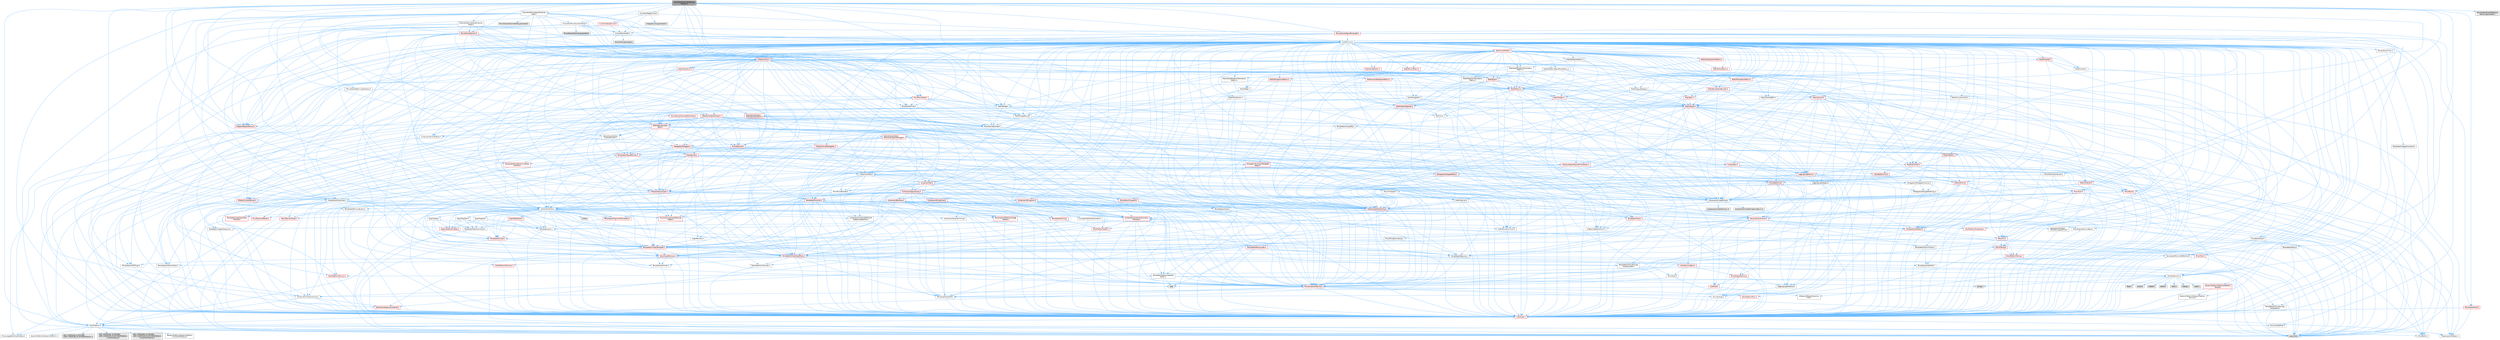 digraph "MovieSceneActorReferenceSection.h"
{
 // INTERACTIVE_SVG=YES
 // LATEX_PDF_SIZE
  bgcolor="transparent";
  edge [fontname=Helvetica,fontsize=10,labelfontname=Helvetica,labelfontsize=10];
  node [fontname=Helvetica,fontsize=10,shape=box,height=0.2,width=0.4];
  Node1 [id="Node000001",label="MovieSceneActorReference\lSection.h",height=0.2,width=0.4,color="gray40", fillcolor="grey60", style="filled", fontcolor="black",tooltip=" "];
  Node1 -> Node2 [id="edge1_Node000001_Node000002",color="steelblue1",style="solid",tooltip=" "];
  Node2 [id="Node000002",label="Channels/MovieSceneChannel.h",height=0.2,width=0.4,color="grey40", fillcolor="white", style="filled",URL="$d4/d41/MovieSceneChannel_8h.html",tooltip=" "];
  Node2 -> Node3 [id="edge2_Node000002_Node000003",color="steelblue1",style="solid",tooltip=" "];
  Node3 [id="Node000003",label="Containers/Array.h",height=0.2,width=0.4,color="grey40", fillcolor="white", style="filled",URL="$df/dd0/Array_8h.html",tooltip=" "];
  Node3 -> Node4 [id="edge3_Node000003_Node000004",color="steelblue1",style="solid",tooltip=" "];
  Node4 [id="Node000004",label="CoreTypes.h",height=0.2,width=0.4,color="red", fillcolor="#FFF0F0", style="filled",URL="$dc/dec/CoreTypes_8h.html",tooltip=" "];
  Node4 -> Node5 [id="edge4_Node000004_Node000005",color="steelblue1",style="solid",tooltip=" "];
  Node5 [id="Node000005",label="HAL/Platform.h",height=0.2,width=0.4,color="grey40", fillcolor="white", style="filled",URL="$d9/dd0/Platform_8h.html",tooltip=" "];
  Node5 -> Node6 [id="edge5_Node000005_Node000006",color="steelblue1",style="solid",tooltip=" "];
  Node6 [id="Node000006",label="Misc/Build.h",height=0.2,width=0.4,color="grey40", fillcolor="white", style="filled",URL="$d3/dbb/Build_8h.html",tooltip=" "];
  Node5 -> Node7 [id="edge6_Node000005_Node000007",color="steelblue1",style="solid",tooltip=" "];
  Node7 [id="Node000007",label="Misc/LargeWorldCoordinates.h",height=0.2,width=0.4,color="grey40", fillcolor="white", style="filled",URL="$d2/dcb/LargeWorldCoordinates_8h.html",tooltip=" "];
  Node5 -> Node8 [id="edge7_Node000005_Node000008",color="steelblue1",style="solid",tooltip=" "];
  Node8 [id="Node000008",label="type_traits",height=0.2,width=0.4,color="grey60", fillcolor="#E0E0E0", style="filled",tooltip=" "];
  Node5 -> Node9 [id="edge8_Node000005_Node000009",color="steelblue1",style="solid",tooltip=" "];
  Node9 [id="Node000009",label="PreprocessorHelpers.h",height=0.2,width=0.4,color="grey40", fillcolor="white", style="filled",URL="$db/ddb/PreprocessorHelpers_8h.html",tooltip=" "];
  Node5 -> Node10 [id="edge9_Node000005_Node000010",color="steelblue1",style="solid",tooltip=" "];
  Node10 [id="Node000010",label="UBT_COMPILED_PLATFORM\l/UBT_COMPILED_PLATFORMPlatform\lCompilerPreSetup.h",height=0.2,width=0.4,color="grey60", fillcolor="#E0E0E0", style="filled",tooltip=" "];
  Node5 -> Node11 [id="edge10_Node000005_Node000011",color="steelblue1",style="solid",tooltip=" "];
  Node11 [id="Node000011",label="GenericPlatform/GenericPlatform\lCompilerPreSetup.h",height=0.2,width=0.4,color="grey40", fillcolor="white", style="filled",URL="$d9/dc8/GenericPlatformCompilerPreSetup_8h.html",tooltip=" "];
  Node5 -> Node12 [id="edge11_Node000005_Node000012",color="steelblue1",style="solid",tooltip=" "];
  Node12 [id="Node000012",label="GenericPlatform/GenericPlatform.h",height=0.2,width=0.4,color="grey40", fillcolor="white", style="filled",URL="$d6/d84/GenericPlatform_8h.html",tooltip=" "];
  Node5 -> Node13 [id="edge12_Node000005_Node000013",color="steelblue1",style="solid",tooltip=" "];
  Node13 [id="Node000013",label="UBT_COMPILED_PLATFORM\l/UBT_COMPILED_PLATFORMPlatform.h",height=0.2,width=0.4,color="grey60", fillcolor="#E0E0E0", style="filled",tooltip=" "];
  Node5 -> Node14 [id="edge13_Node000005_Node000014",color="steelblue1",style="solid",tooltip=" "];
  Node14 [id="Node000014",label="UBT_COMPILED_PLATFORM\l/UBT_COMPILED_PLATFORMPlatform\lCompilerSetup.h",height=0.2,width=0.4,color="grey60", fillcolor="#E0E0E0", style="filled",tooltip=" "];
  Node4 -> Node17 [id="edge14_Node000004_Node000017",color="steelblue1",style="solid",tooltip=" "];
  Node17 [id="Node000017",label="Misc/CoreDefines.h",height=0.2,width=0.4,color="grey40", fillcolor="white", style="filled",URL="$d3/dd2/CoreDefines_8h.html",tooltip=" "];
  Node3 -> Node18 [id="edge15_Node000003_Node000018",color="steelblue1",style="solid",tooltip=" "];
  Node18 [id="Node000018",label="Misc/AssertionMacros.h",height=0.2,width=0.4,color="red", fillcolor="#FFF0F0", style="filled",URL="$d0/dfa/AssertionMacros_8h.html",tooltip=" "];
  Node18 -> Node4 [id="edge16_Node000018_Node000004",color="steelblue1",style="solid",tooltip=" "];
  Node18 -> Node5 [id="edge17_Node000018_Node000005",color="steelblue1",style="solid",tooltip=" "];
  Node18 -> Node19 [id="edge18_Node000018_Node000019",color="steelblue1",style="solid",tooltip=" "];
  Node19 [id="Node000019",label="HAL/PlatformMisc.h",height=0.2,width=0.4,color="red", fillcolor="#FFF0F0", style="filled",URL="$d0/df5/PlatformMisc_8h.html",tooltip=" "];
  Node19 -> Node4 [id="edge19_Node000019_Node000004",color="steelblue1",style="solid",tooltip=" "];
  Node18 -> Node9 [id="edge20_Node000018_Node000009",color="steelblue1",style="solid",tooltip=" "];
  Node18 -> Node55 [id="edge21_Node000018_Node000055",color="steelblue1",style="solid",tooltip=" "];
  Node55 [id="Node000055",label="Templates/EnableIf.h",height=0.2,width=0.4,color="grey40", fillcolor="white", style="filled",URL="$d7/d60/EnableIf_8h.html",tooltip=" "];
  Node55 -> Node4 [id="edge22_Node000055_Node000004",color="steelblue1",style="solid",tooltip=" "];
  Node18 -> Node61 [id="edge23_Node000018_Node000061",color="steelblue1",style="solid",tooltip=" "];
  Node61 [id="Node000061",label="Misc/VarArgs.h",height=0.2,width=0.4,color="grey40", fillcolor="white", style="filled",URL="$d5/d6f/VarArgs_8h.html",tooltip=" "];
  Node61 -> Node4 [id="edge24_Node000061_Node000004",color="steelblue1",style="solid",tooltip=" "];
  Node3 -> Node69 [id="edge25_Node000003_Node000069",color="steelblue1",style="solid",tooltip=" "];
  Node69 [id="Node000069",label="Misc/IntrusiveUnsetOptional\lState.h",height=0.2,width=0.4,color="red", fillcolor="#FFF0F0", style="filled",URL="$d2/d0a/IntrusiveUnsetOptionalState_8h.html",tooltip=" "];
  Node3 -> Node71 [id="edge26_Node000003_Node000071",color="steelblue1",style="solid",tooltip=" "];
  Node71 [id="Node000071",label="Misc/ReverseIterate.h",height=0.2,width=0.4,color="red", fillcolor="#FFF0F0", style="filled",URL="$db/de3/ReverseIterate_8h.html",tooltip=" "];
  Node71 -> Node5 [id="edge27_Node000071_Node000005",color="steelblue1",style="solid",tooltip=" "];
  Node3 -> Node73 [id="edge28_Node000003_Node000073",color="steelblue1",style="solid",tooltip=" "];
  Node73 [id="Node000073",label="HAL/UnrealMemory.h",height=0.2,width=0.4,color="red", fillcolor="#FFF0F0", style="filled",URL="$d9/d96/UnrealMemory_8h.html",tooltip=" "];
  Node73 -> Node4 [id="edge29_Node000073_Node000004",color="steelblue1",style="solid",tooltip=" "];
  Node73 -> Node77 [id="edge30_Node000073_Node000077",color="steelblue1",style="solid",tooltip=" "];
  Node77 [id="Node000077",label="HAL/MemoryBase.h",height=0.2,width=0.4,color="red", fillcolor="#FFF0F0", style="filled",URL="$d6/d9f/MemoryBase_8h.html",tooltip=" "];
  Node77 -> Node4 [id="edge31_Node000077_Node000004",color="steelblue1",style="solid",tooltip=" "];
  Node77 -> Node48 [id="edge32_Node000077_Node000048",color="steelblue1",style="solid",tooltip=" "];
  Node48 [id="Node000048",label="HAL/PlatformAtomics.h",height=0.2,width=0.4,color="red", fillcolor="#FFF0F0", style="filled",URL="$d3/d36/PlatformAtomics_8h.html",tooltip=" "];
  Node48 -> Node4 [id="edge33_Node000048_Node000004",color="steelblue1",style="solid",tooltip=" "];
  Node77 -> Node31 [id="edge34_Node000077_Node000031",color="steelblue1",style="solid",tooltip=" "];
  Node31 [id="Node000031",label="HAL/PlatformCrt.h",height=0.2,width=0.4,color="grey40", fillcolor="white", style="filled",URL="$d8/d75/PlatformCrt_8h.html",tooltip=" "];
  Node31 -> Node32 [id="edge35_Node000031_Node000032",color="steelblue1",style="solid",tooltip=" "];
  Node32 [id="Node000032",label="new",height=0.2,width=0.4,color="grey60", fillcolor="#E0E0E0", style="filled",tooltip=" "];
  Node31 -> Node33 [id="edge36_Node000031_Node000033",color="steelblue1",style="solid",tooltip=" "];
  Node33 [id="Node000033",label="wchar.h",height=0.2,width=0.4,color="grey60", fillcolor="#E0E0E0", style="filled",tooltip=" "];
  Node31 -> Node34 [id="edge37_Node000031_Node000034",color="steelblue1",style="solid",tooltip=" "];
  Node34 [id="Node000034",label="stddef.h",height=0.2,width=0.4,color="grey60", fillcolor="#E0E0E0", style="filled",tooltip=" "];
  Node31 -> Node35 [id="edge38_Node000031_Node000035",color="steelblue1",style="solid",tooltip=" "];
  Node35 [id="Node000035",label="stdlib.h",height=0.2,width=0.4,color="grey60", fillcolor="#E0E0E0", style="filled",tooltip=" "];
  Node31 -> Node36 [id="edge39_Node000031_Node000036",color="steelblue1",style="solid",tooltip=" "];
  Node36 [id="Node000036",label="stdio.h",height=0.2,width=0.4,color="grey60", fillcolor="#E0E0E0", style="filled",tooltip=" "];
  Node31 -> Node37 [id="edge40_Node000031_Node000037",color="steelblue1",style="solid",tooltip=" "];
  Node37 [id="Node000037",label="stdarg.h",height=0.2,width=0.4,color="grey60", fillcolor="#E0E0E0", style="filled",tooltip=" "];
  Node31 -> Node38 [id="edge41_Node000031_Node000038",color="steelblue1",style="solid",tooltip=" "];
  Node38 [id="Node000038",label="math.h",height=0.2,width=0.4,color="grey60", fillcolor="#E0E0E0", style="filled",tooltip=" "];
  Node31 -> Node39 [id="edge42_Node000031_Node000039",color="steelblue1",style="solid",tooltip=" "];
  Node39 [id="Node000039",label="float.h",height=0.2,width=0.4,color="grey60", fillcolor="#E0E0E0", style="filled",tooltip=" "];
  Node31 -> Node40 [id="edge43_Node000031_Node000040",color="steelblue1",style="solid",tooltip=" "];
  Node40 [id="Node000040",label="string.h",height=0.2,width=0.4,color="grey60", fillcolor="#E0E0E0", style="filled",tooltip=" "];
  Node77 -> Node78 [id="edge44_Node000077_Node000078",color="steelblue1",style="solid",tooltip=" "];
  Node78 [id="Node000078",label="Misc/Exec.h",height=0.2,width=0.4,color="grey40", fillcolor="white", style="filled",URL="$de/ddb/Exec_8h.html",tooltip=" "];
  Node78 -> Node4 [id="edge45_Node000078_Node000004",color="steelblue1",style="solid",tooltip=" "];
  Node78 -> Node18 [id="edge46_Node000078_Node000018",color="steelblue1",style="solid",tooltip=" "];
  Node77 -> Node79 [id="edge47_Node000077_Node000079",color="steelblue1",style="solid",tooltip=" "];
  Node79 [id="Node000079",label="Misc/OutputDevice.h",height=0.2,width=0.4,color="red", fillcolor="#FFF0F0", style="filled",URL="$d7/d32/OutputDevice_8h.html",tooltip=" "];
  Node79 -> Node26 [id="edge48_Node000079_Node000026",color="steelblue1",style="solid",tooltip=" "];
  Node26 [id="Node000026",label="CoreFwd.h",height=0.2,width=0.4,color="red", fillcolor="#FFF0F0", style="filled",URL="$d1/d1e/CoreFwd_8h.html",tooltip=" "];
  Node26 -> Node4 [id="edge49_Node000026_Node000004",color="steelblue1",style="solid",tooltip=" "];
  Node26 -> Node27 [id="edge50_Node000026_Node000027",color="steelblue1",style="solid",tooltip=" "];
  Node27 [id="Node000027",label="Containers/ContainersFwd.h",height=0.2,width=0.4,color="grey40", fillcolor="white", style="filled",URL="$d4/d0a/ContainersFwd_8h.html",tooltip=" "];
  Node27 -> Node5 [id="edge51_Node000027_Node000005",color="steelblue1",style="solid",tooltip=" "];
  Node27 -> Node4 [id="edge52_Node000027_Node000004",color="steelblue1",style="solid",tooltip=" "];
  Node27 -> Node24 [id="edge53_Node000027_Node000024",color="steelblue1",style="solid",tooltip=" "];
  Node24 [id="Node000024",label="Traits/IsContiguousContainer.h",height=0.2,width=0.4,color="red", fillcolor="#FFF0F0", style="filled",URL="$d5/d3c/IsContiguousContainer_8h.html",tooltip=" "];
  Node24 -> Node4 [id="edge54_Node000024_Node000004",color="steelblue1",style="solid",tooltip=" "];
  Node26 -> Node29 [id="edge55_Node000026_Node000029",color="steelblue1",style="solid",tooltip=" "];
  Node29 [id="Node000029",label="UObject/UObjectHierarchy\lFwd.h",height=0.2,width=0.4,color="grey40", fillcolor="white", style="filled",URL="$d3/d13/UObjectHierarchyFwd_8h.html",tooltip=" "];
  Node79 -> Node4 [id="edge56_Node000079_Node000004",color="steelblue1",style="solid",tooltip=" "];
  Node79 -> Node80 [id="edge57_Node000079_Node000080",color="steelblue1",style="solid",tooltip=" "];
  Node80 [id="Node000080",label="Logging/LogVerbosity.h",height=0.2,width=0.4,color="grey40", fillcolor="white", style="filled",URL="$d2/d8f/LogVerbosity_8h.html",tooltip=" "];
  Node80 -> Node4 [id="edge58_Node000080_Node000004",color="steelblue1",style="solid",tooltip=" "];
  Node79 -> Node61 [id="edge59_Node000079_Node000061",color="steelblue1",style="solid",tooltip=" "];
  Node73 -> Node90 [id="edge60_Node000073_Node000090",color="steelblue1",style="solid",tooltip=" "];
  Node90 [id="Node000090",label="HAL/PlatformMemory.h",height=0.2,width=0.4,color="red", fillcolor="#FFF0F0", style="filled",URL="$de/d68/PlatformMemory_8h.html",tooltip=" "];
  Node90 -> Node4 [id="edge61_Node000090_Node000004",color="steelblue1",style="solid",tooltip=" "];
  Node73 -> Node93 [id="edge62_Node000073_Node000093",color="steelblue1",style="solid",tooltip=" "];
  Node93 [id="Node000093",label="Templates/IsPointer.h",height=0.2,width=0.4,color="grey40", fillcolor="white", style="filled",URL="$d7/d05/IsPointer_8h.html",tooltip=" "];
  Node93 -> Node4 [id="edge63_Node000093_Node000004",color="steelblue1",style="solid",tooltip=" "];
  Node3 -> Node94 [id="edge64_Node000003_Node000094",color="steelblue1",style="solid",tooltip=" "];
  Node94 [id="Node000094",label="Templates/UnrealTypeTraits.h",height=0.2,width=0.4,color="red", fillcolor="#FFF0F0", style="filled",URL="$d2/d2d/UnrealTypeTraits_8h.html",tooltip=" "];
  Node94 -> Node4 [id="edge65_Node000094_Node000004",color="steelblue1",style="solid",tooltip=" "];
  Node94 -> Node93 [id="edge66_Node000094_Node000093",color="steelblue1",style="solid",tooltip=" "];
  Node94 -> Node18 [id="edge67_Node000094_Node000018",color="steelblue1",style="solid",tooltip=" "];
  Node94 -> Node86 [id="edge68_Node000094_Node000086",color="steelblue1",style="solid",tooltip=" "];
  Node86 [id="Node000086",label="Templates/AndOrNot.h",height=0.2,width=0.4,color="grey40", fillcolor="white", style="filled",URL="$db/d0a/AndOrNot_8h.html",tooltip=" "];
  Node86 -> Node4 [id="edge69_Node000086_Node000004",color="steelblue1",style="solid",tooltip=" "];
  Node94 -> Node55 [id="edge70_Node000094_Node000055",color="steelblue1",style="solid",tooltip=" "];
  Node94 -> Node95 [id="edge71_Node000094_Node000095",color="steelblue1",style="solid",tooltip=" "];
  Node95 [id="Node000095",label="Templates/IsArithmetic.h",height=0.2,width=0.4,color="grey40", fillcolor="white", style="filled",URL="$d2/d5d/IsArithmetic_8h.html",tooltip=" "];
  Node95 -> Node4 [id="edge72_Node000095_Node000004",color="steelblue1",style="solid",tooltip=" "];
  Node94 -> Node97 [id="edge73_Node000094_Node000097",color="steelblue1",style="solid",tooltip=" "];
  Node97 [id="Node000097",label="Templates/IsPODType.h",height=0.2,width=0.4,color="grey40", fillcolor="white", style="filled",URL="$d7/db1/IsPODType_8h.html",tooltip=" "];
  Node97 -> Node4 [id="edge74_Node000097_Node000004",color="steelblue1",style="solid",tooltip=" "];
  Node94 -> Node98 [id="edge75_Node000094_Node000098",color="steelblue1",style="solid",tooltip=" "];
  Node98 [id="Node000098",label="Templates/IsUECoreType.h",height=0.2,width=0.4,color="grey40", fillcolor="white", style="filled",URL="$d1/db8/IsUECoreType_8h.html",tooltip=" "];
  Node98 -> Node4 [id="edge76_Node000098_Node000004",color="steelblue1",style="solid",tooltip=" "];
  Node98 -> Node8 [id="edge77_Node000098_Node000008",color="steelblue1",style="solid",tooltip=" "];
  Node94 -> Node87 [id="edge78_Node000094_Node000087",color="steelblue1",style="solid",tooltip=" "];
  Node87 [id="Node000087",label="Templates/IsTriviallyCopy\lConstructible.h",height=0.2,width=0.4,color="grey40", fillcolor="white", style="filled",URL="$d3/d78/IsTriviallyCopyConstructible_8h.html",tooltip=" "];
  Node87 -> Node4 [id="edge79_Node000087_Node000004",color="steelblue1",style="solid",tooltip=" "];
  Node87 -> Node8 [id="edge80_Node000087_Node000008",color="steelblue1",style="solid",tooltip=" "];
  Node3 -> Node99 [id="edge81_Node000003_Node000099",color="steelblue1",style="solid",tooltip=" "];
  Node99 [id="Node000099",label="Templates/UnrealTemplate.h",height=0.2,width=0.4,color="red", fillcolor="#FFF0F0", style="filled",URL="$d4/d24/UnrealTemplate_8h.html",tooltip=" "];
  Node99 -> Node4 [id="edge82_Node000099_Node000004",color="steelblue1",style="solid",tooltip=" "];
  Node99 -> Node93 [id="edge83_Node000099_Node000093",color="steelblue1",style="solid",tooltip=" "];
  Node99 -> Node73 [id="edge84_Node000099_Node000073",color="steelblue1",style="solid",tooltip=" "];
  Node99 -> Node94 [id="edge85_Node000099_Node000094",color="steelblue1",style="solid",tooltip=" "];
  Node99 -> Node102 [id="edge86_Node000099_Node000102",color="steelblue1",style="solid",tooltip=" "];
  Node102 [id="Node000102",label="Templates/RemoveReference.h",height=0.2,width=0.4,color="grey40", fillcolor="white", style="filled",URL="$da/dbe/RemoveReference_8h.html",tooltip=" "];
  Node102 -> Node4 [id="edge87_Node000102_Node000004",color="steelblue1",style="solid",tooltip=" "];
  Node99 -> Node63 [id="edge88_Node000099_Node000063",color="steelblue1",style="solid",tooltip=" "];
  Node63 [id="Node000063",label="Templates/Requires.h",height=0.2,width=0.4,color="grey40", fillcolor="white", style="filled",URL="$dc/d96/Requires_8h.html",tooltip=" "];
  Node63 -> Node55 [id="edge89_Node000063_Node000055",color="steelblue1",style="solid",tooltip=" "];
  Node63 -> Node8 [id="edge90_Node000063_Node000008",color="steelblue1",style="solid",tooltip=" "];
  Node99 -> Node103 [id="edge91_Node000099_Node000103",color="steelblue1",style="solid",tooltip=" "];
  Node103 [id="Node000103",label="Templates/TypeCompatible\lBytes.h",height=0.2,width=0.4,color="grey40", fillcolor="white", style="filled",URL="$df/d0a/TypeCompatibleBytes_8h.html",tooltip=" "];
  Node103 -> Node4 [id="edge92_Node000103_Node000004",color="steelblue1",style="solid",tooltip=" "];
  Node103 -> Node40 [id="edge93_Node000103_Node000040",color="steelblue1",style="solid",tooltip=" "];
  Node103 -> Node32 [id="edge94_Node000103_Node000032",color="steelblue1",style="solid",tooltip=" "];
  Node103 -> Node8 [id="edge95_Node000103_Node000008",color="steelblue1",style="solid",tooltip=" "];
  Node99 -> Node24 [id="edge96_Node000099_Node000024",color="steelblue1",style="solid",tooltip=" "];
  Node99 -> Node8 [id="edge97_Node000099_Node000008",color="steelblue1",style="solid",tooltip=" "];
  Node3 -> Node105 [id="edge98_Node000003_Node000105",color="steelblue1",style="solid",tooltip=" "];
  Node105 [id="Node000105",label="Containers/AllowShrinking.h",height=0.2,width=0.4,color="grey40", fillcolor="white", style="filled",URL="$d7/d1a/AllowShrinking_8h.html",tooltip=" "];
  Node105 -> Node4 [id="edge99_Node000105_Node000004",color="steelblue1",style="solid",tooltip=" "];
  Node3 -> Node106 [id="edge100_Node000003_Node000106",color="steelblue1",style="solid",tooltip=" "];
  Node106 [id="Node000106",label="Containers/ContainerAllocation\lPolicies.h",height=0.2,width=0.4,color="red", fillcolor="#FFF0F0", style="filled",URL="$d7/dff/ContainerAllocationPolicies_8h.html",tooltip=" "];
  Node106 -> Node4 [id="edge101_Node000106_Node000004",color="steelblue1",style="solid",tooltip=" "];
  Node106 -> Node106 [id="edge102_Node000106_Node000106",color="steelblue1",style="solid",tooltip=" "];
  Node106 -> Node108 [id="edge103_Node000106_Node000108",color="steelblue1",style="solid",tooltip=" "];
  Node108 [id="Node000108",label="HAL/PlatformMath.h",height=0.2,width=0.4,color="red", fillcolor="#FFF0F0", style="filled",URL="$dc/d53/PlatformMath_8h.html",tooltip=" "];
  Node108 -> Node4 [id="edge104_Node000108_Node000004",color="steelblue1",style="solid",tooltip=" "];
  Node106 -> Node73 [id="edge105_Node000106_Node000073",color="steelblue1",style="solid",tooltip=" "];
  Node106 -> Node41 [id="edge106_Node000106_Node000041",color="steelblue1",style="solid",tooltip=" "];
  Node41 [id="Node000041",label="Math/NumericLimits.h",height=0.2,width=0.4,color="grey40", fillcolor="white", style="filled",URL="$df/d1b/NumericLimits_8h.html",tooltip=" "];
  Node41 -> Node4 [id="edge107_Node000041_Node000004",color="steelblue1",style="solid",tooltip=" "];
  Node106 -> Node18 [id="edge108_Node000106_Node000018",color="steelblue1",style="solid",tooltip=" "];
  Node106 -> Node117 [id="edge109_Node000106_Node000117",color="steelblue1",style="solid",tooltip=" "];
  Node117 [id="Node000117",label="Templates/MemoryOps.h",height=0.2,width=0.4,color="red", fillcolor="#FFF0F0", style="filled",URL="$db/dea/MemoryOps_8h.html",tooltip=" "];
  Node117 -> Node4 [id="edge110_Node000117_Node000004",color="steelblue1",style="solid",tooltip=" "];
  Node117 -> Node73 [id="edge111_Node000117_Node000073",color="steelblue1",style="solid",tooltip=" "];
  Node117 -> Node88 [id="edge112_Node000117_Node000088",color="steelblue1",style="solid",tooltip=" "];
  Node88 [id="Node000088",label="Templates/IsTriviallyCopy\lAssignable.h",height=0.2,width=0.4,color="grey40", fillcolor="white", style="filled",URL="$d2/df2/IsTriviallyCopyAssignable_8h.html",tooltip=" "];
  Node88 -> Node4 [id="edge113_Node000088_Node000004",color="steelblue1",style="solid",tooltip=" "];
  Node88 -> Node8 [id="edge114_Node000088_Node000008",color="steelblue1",style="solid",tooltip=" "];
  Node117 -> Node87 [id="edge115_Node000117_Node000087",color="steelblue1",style="solid",tooltip=" "];
  Node117 -> Node63 [id="edge116_Node000117_Node000063",color="steelblue1",style="solid",tooltip=" "];
  Node117 -> Node94 [id="edge117_Node000117_Node000094",color="steelblue1",style="solid",tooltip=" "];
  Node117 -> Node32 [id="edge118_Node000117_Node000032",color="steelblue1",style="solid",tooltip=" "];
  Node117 -> Node8 [id="edge119_Node000117_Node000008",color="steelblue1",style="solid",tooltip=" "];
  Node106 -> Node103 [id="edge120_Node000106_Node000103",color="steelblue1",style="solid",tooltip=" "];
  Node106 -> Node8 [id="edge121_Node000106_Node000008",color="steelblue1",style="solid",tooltip=" "];
  Node3 -> Node118 [id="edge122_Node000003_Node000118",color="steelblue1",style="solid",tooltip=" "];
  Node118 [id="Node000118",label="Containers/ContainerElement\lTypeCompatibility.h",height=0.2,width=0.4,color="grey40", fillcolor="white", style="filled",URL="$df/ddf/ContainerElementTypeCompatibility_8h.html",tooltip=" "];
  Node118 -> Node4 [id="edge123_Node000118_Node000004",color="steelblue1",style="solid",tooltip=" "];
  Node118 -> Node94 [id="edge124_Node000118_Node000094",color="steelblue1",style="solid",tooltip=" "];
  Node3 -> Node119 [id="edge125_Node000003_Node000119",color="steelblue1",style="solid",tooltip=" "];
  Node119 [id="Node000119",label="Serialization/Archive.h",height=0.2,width=0.4,color="red", fillcolor="#FFF0F0", style="filled",URL="$d7/d3b/Archive_8h.html",tooltip=" "];
  Node119 -> Node26 [id="edge126_Node000119_Node000026",color="steelblue1",style="solid",tooltip=" "];
  Node119 -> Node4 [id="edge127_Node000119_Node000004",color="steelblue1",style="solid",tooltip=" "];
  Node119 -> Node120 [id="edge128_Node000119_Node000120",color="steelblue1",style="solid",tooltip=" "];
  Node120 [id="Node000120",label="HAL/PlatformProperties.h",height=0.2,width=0.4,color="red", fillcolor="#FFF0F0", style="filled",URL="$d9/db0/PlatformProperties_8h.html",tooltip=" "];
  Node120 -> Node4 [id="edge129_Node000120_Node000004",color="steelblue1",style="solid",tooltip=" "];
  Node119 -> Node123 [id="edge130_Node000119_Node000123",color="steelblue1",style="solid",tooltip=" "];
  Node123 [id="Node000123",label="Internationalization\l/TextNamespaceFwd.h",height=0.2,width=0.4,color="grey40", fillcolor="white", style="filled",URL="$d8/d97/TextNamespaceFwd_8h.html",tooltip=" "];
  Node123 -> Node4 [id="edge131_Node000123_Node000004",color="steelblue1",style="solid",tooltip=" "];
  Node119 -> Node18 [id="edge132_Node000119_Node000018",color="steelblue1",style="solid",tooltip=" "];
  Node119 -> Node6 [id="edge133_Node000119_Node000006",color="steelblue1",style="solid",tooltip=" "];
  Node119 -> Node124 [id="edge134_Node000119_Node000124",color="steelblue1",style="solid",tooltip=" "];
  Node124 [id="Node000124",label="Misc/EngineVersionBase.h",height=0.2,width=0.4,color="grey40", fillcolor="white", style="filled",URL="$d5/d2b/EngineVersionBase_8h.html",tooltip=" "];
  Node124 -> Node4 [id="edge135_Node000124_Node000004",color="steelblue1",style="solid",tooltip=" "];
  Node119 -> Node61 [id="edge136_Node000119_Node000061",color="steelblue1",style="solid",tooltip=" "];
  Node119 -> Node55 [id="edge137_Node000119_Node000055",color="steelblue1",style="solid",tooltip=" "];
  Node119 -> Node127 [id="edge138_Node000119_Node000127",color="steelblue1",style="solid",tooltip=" "];
  Node127 [id="Node000127",label="Templates/IsEnumClass.h",height=0.2,width=0.4,color="grey40", fillcolor="white", style="filled",URL="$d7/d15/IsEnumClass_8h.html",tooltip=" "];
  Node127 -> Node4 [id="edge139_Node000127_Node000004",color="steelblue1",style="solid",tooltip=" "];
  Node127 -> Node86 [id="edge140_Node000127_Node000086",color="steelblue1",style="solid",tooltip=" "];
  Node119 -> Node99 [id="edge141_Node000119_Node000099",color="steelblue1",style="solid",tooltip=" "];
  Node119 -> Node128 [id="edge142_Node000119_Node000128",color="steelblue1",style="solid",tooltip=" "];
  Node128 [id="Node000128",label="UObject/ObjectVersion.h",height=0.2,width=0.4,color="grey40", fillcolor="white", style="filled",URL="$da/d63/ObjectVersion_8h.html",tooltip=" "];
  Node128 -> Node4 [id="edge143_Node000128_Node000004",color="steelblue1",style="solid",tooltip=" "];
  Node3 -> Node129 [id="edge144_Node000003_Node000129",color="steelblue1",style="solid",tooltip=" "];
  Node129 [id="Node000129",label="Serialization/MemoryImage\lWriter.h",height=0.2,width=0.4,color="red", fillcolor="#FFF0F0", style="filled",URL="$d0/d08/MemoryImageWriter_8h.html",tooltip=" "];
  Node129 -> Node4 [id="edge145_Node000129_Node000004",color="steelblue1",style="solid",tooltip=" "];
  Node3 -> Node143 [id="edge146_Node000003_Node000143",color="steelblue1",style="solid",tooltip=" "];
  Node143 [id="Node000143",label="Algo/Heapify.h",height=0.2,width=0.4,color="grey40", fillcolor="white", style="filled",URL="$d0/d2a/Heapify_8h.html",tooltip=" "];
  Node143 -> Node144 [id="edge147_Node000143_Node000144",color="steelblue1",style="solid",tooltip=" "];
  Node144 [id="Node000144",label="Algo/Impl/BinaryHeap.h",height=0.2,width=0.4,color="red", fillcolor="#FFF0F0", style="filled",URL="$d7/da3/Algo_2Impl_2BinaryHeap_8h.html",tooltip=" "];
  Node144 -> Node145 [id="edge148_Node000144_Node000145",color="steelblue1",style="solid",tooltip=" "];
  Node145 [id="Node000145",label="Templates/Invoke.h",height=0.2,width=0.4,color="red", fillcolor="#FFF0F0", style="filled",URL="$d7/deb/Invoke_8h.html",tooltip=" "];
  Node145 -> Node4 [id="edge149_Node000145_Node000004",color="steelblue1",style="solid",tooltip=" "];
  Node145 -> Node99 [id="edge150_Node000145_Node000099",color="steelblue1",style="solid",tooltip=" "];
  Node145 -> Node8 [id="edge151_Node000145_Node000008",color="steelblue1",style="solid",tooltip=" "];
  Node144 -> Node8 [id="edge152_Node000144_Node000008",color="steelblue1",style="solid",tooltip=" "];
  Node143 -> Node149 [id="edge153_Node000143_Node000149",color="steelblue1",style="solid",tooltip=" "];
  Node149 [id="Node000149",label="Templates/IdentityFunctor.h",height=0.2,width=0.4,color="grey40", fillcolor="white", style="filled",URL="$d7/d2e/IdentityFunctor_8h.html",tooltip=" "];
  Node149 -> Node5 [id="edge154_Node000149_Node000005",color="steelblue1",style="solid",tooltip=" "];
  Node143 -> Node145 [id="edge155_Node000143_Node000145",color="steelblue1",style="solid",tooltip=" "];
  Node143 -> Node150 [id="edge156_Node000143_Node000150",color="steelblue1",style="solid",tooltip=" "];
  Node150 [id="Node000150",label="Templates/Less.h",height=0.2,width=0.4,color="grey40", fillcolor="white", style="filled",URL="$de/dc8/Less_8h.html",tooltip=" "];
  Node150 -> Node4 [id="edge157_Node000150_Node000004",color="steelblue1",style="solid",tooltip=" "];
  Node150 -> Node99 [id="edge158_Node000150_Node000099",color="steelblue1",style="solid",tooltip=" "];
  Node143 -> Node99 [id="edge159_Node000143_Node000099",color="steelblue1",style="solid",tooltip=" "];
  Node3 -> Node151 [id="edge160_Node000003_Node000151",color="steelblue1",style="solid",tooltip=" "];
  Node151 [id="Node000151",label="Algo/HeapSort.h",height=0.2,width=0.4,color="grey40", fillcolor="white", style="filled",URL="$d3/d92/HeapSort_8h.html",tooltip=" "];
  Node151 -> Node144 [id="edge161_Node000151_Node000144",color="steelblue1",style="solid",tooltip=" "];
  Node151 -> Node149 [id="edge162_Node000151_Node000149",color="steelblue1",style="solid",tooltip=" "];
  Node151 -> Node150 [id="edge163_Node000151_Node000150",color="steelblue1",style="solid",tooltip=" "];
  Node151 -> Node99 [id="edge164_Node000151_Node000099",color="steelblue1",style="solid",tooltip=" "];
  Node3 -> Node152 [id="edge165_Node000003_Node000152",color="steelblue1",style="solid",tooltip=" "];
  Node152 [id="Node000152",label="Algo/IsHeap.h",height=0.2,width=0.4,color="grey40", fillcolor="white", style="filled",URL="$de/d32/IsHeap_8h.html",tooltip=" "];
  Node152 -> Node144 [id="edge166_Node000152_Node000144",color="steelblue1",style="solid",tooltip=" "];
  Node152 -> Node149 [id="edge167_Node000152_Node000149",color="steelblue1",style="solid",tooltip=" "];
  Node152 -> Node145 [id="edge168_Node000152_Node000145",color="steelblue1",style="solid",tooltip=" "];
  Node152 -> Node150 [id="edge169_Node000152_Node000150",color="steelblue1",style="solid",tooltip=" "];
  Node152 -> Node99 [id="edge170_Node000152_Node000099",color="steelblue1",style="solid",tooltip=" "];
  Node3 -> Node144 [id="edge171_Node000003_Node000144",color="steelblue1",style="solid",tooltip=" "];
  Node3 -> Node153 [id="edge172_Node000003_Node000153",color="steelblue1",style="solid",tooltip=" "];
  Node153 [id="Node000153",label="Algo/StableSort.h",height=0.2,width=0.4,color="red", fillcolor="#FFF0F0", style="filled",URL="$d7/d3c/StableSort_8h.html",tooltip=" "];
  Node153 -> Node149 [id="edge173_Node000153_Node000149",color="steelblue1",style="solid",tooltip=" "];
  Node153 -> Node145 [id="edge174_Node000153_Node000145",color="steelblue1",style="solid",tooltip=" "];
  Node153 -> Node150 [id="edge175_Node000153_Node000150",color="steelblue1",style="solid",tooltip=" "];
  Node153 -> Node99 [id="edge176_Node000153_Node000099",color="steelblue1",style="solid",tooltip=" "];
  Node3 -> Node156 [id="edge177_Node000003_Node000156",color="steelblue1",style="solid",tooltip=" "];
  Node156 [id="Node000156",label="Concepts/GetTypeHashable.h",height=0.2,width=0.4,color="grey40", fillcolor="white", style="filled",URL="$d3/da2/GetTypeHashable_8h.html",tooltip=" "];
  Node156 -> Node4 [id="edge178_Node000156_Node000004",color="steelblue1",style="solid",tooltip=" "];
  Node156 -> Node134 [id="edge179_Node000156_Node000134",color="steelblue1",style="solid",tooltip=" "];
  Node134 [id="Node000134",label="Templates/TypeHash.h",height=0.2,width=0.4,color="red", fillcolor="#FFF0F0", style="filled",URL="$d1/d62/TypeHash_8h.html",tooltip=" "];
  Node134 -> Node4 [id="edge180_Node000134_Node000004",color="steelblue1",style="solid",tooltip=" "];
  Node134 -> Node63 [id="edge181_Node000134_Node000063",color="steelblue1",style="solid",tooltip=" "];
  Node134 -> Node135 [id="edge182_Node000134_Node000135",color="steelblue1",style="solid",tooltip=" "];
  Node135 [id="Node000135",label="Misc/Crc.h",height=0.2,width=0.4,color="red", fillcolor="#FFF0F0", style="filled",URL="$d4/dd2/Crc_8h.html",tooltip=" "];
  Node135 -> Node4 [id="edge183_Node000135_Node000004",color="steelblue1",style="solid",tooltip=" "];
  Node135 -> Node75 [id="edge184_Node000135_Node000075",color="steelblue1",style="solid",tooltip=" "];
  Node75 [id="Node000075",label="HAL/PlatformString.h",height=0.2,width=0.4,color="red", fillcolor="#FFF0F0", style="filled",URL="$db/db5/PlatformString_8h.html",tooltip=" "];
  Node75 -> Node4 [id="edge185_Node000075_Node000004",color="steelblue1",style="solid",tooltip=" "];
  Node135 -> Node18 [id="edge186_Node000135_Node000018",color="steelblue1",style="solid",tooltip=" "];
  Node135 -> Node136 [id="edge187_Node000135_Node000136",color="steelblue1",style="solid",tooltip=" "];
  Node136 [id="Node000136",label="Misc/CString.h",height=0.2,width=0.4,color="red", fillcolor="#FFF0F0", style="filled",URL="$d2/d49/CString_8h.html",tooltip=" "];
  Node136 -> Node4 [id="edge188_Node000136_Node000004",color="steelblue1",style="solid",tooltip=" "];
  Node136 -> Node31 [id="edge189_Node000136_Node000031",color="steelblue1",style="solid",tooltip=" "];
  Node136 -> Node75 [id="edge190_Node000136_Node000075",color="steelblue1",style="solid",tooltip=" "];
  Node136 -> Node18 [id="edge191_Node000136_Node000018",color="steelblue1",style="solid",tooltip=" "];
  Node136 -> Node137 [id="edge192_Node000136_Node000137",color="steelblue1",style="solid",tooltip=" "];
  Node137 [id="Node000137",label="Misc/Char.h",height=0.2,width=0.4,color="red", fillcolor="#FFF0F0", style="filled",URL="$d0/d58/Char_8h.html",tooltip=" "];
  Node137 -> Node4 [id="edge193_Node000137_Node000004",color="steelblue1",style="solid",tooltip=" "];
  Node137 -> Node8 [id="edge194_Node000137_Node000008",color="steelblue1",style="solid",tooltip=" "];
  Node136 -> Node61 [id="edge195_Node000136_Node000061",color="steelblue1",style="solid",tooltip=" "];
  Node135 -> Node137 [id="edge196_Node000135_Node000137",color="steelblue1",style="solid",tooltip=" "];
  Node135 -> Node94 [id="edge197_Node000135_Node000094",color="steelblue1",style="solid",tooltip=" "];
  Node134 -> Node8 [id="edge198_Node000134_Node000008",color="steelblue1",style="solid",tooltip=" "];
  Node3 -> Node149 [id="edge199_Node000003_Node000149",color="steelblue1",style="solid",tooltip=" "];
  Node3 -> Node145 [id="edge200_Node000003_Node000145",color="steelblue1",style="solid",tooltip=" "];
  Node3 -> Node150 [id="edge201_Node000003_Node000150",color="steelblue1",style="solid",tooltip=" "];
  Node3 -> Node157 [id="edge202_Node000003_Node000157",color="steelblue1",style="solid",tooltip=" "];
  Node157 [id="Node000157",label="Templates/LosesQualifiers\lFromTo.h",height=0.2,width=0.4,color="red", fillcolor="#FFF0F0", style="filled",URL="$d2/db3/LosesQualifiersFromTo_8h.html",tooltip=" "];
  Node157 -> Node8 [id="edge203_Node000157_Node000008",color="steelblue1",style="solid",tooltip=" "];
  Node3 -> Node63 [id="edge204_Node000003_Node000063",color="steelblue1",style="solid",tooltip=" "];
  Node3 -> Node158 [id="edge205_Node000003_Node000158",color="steelblue1",style="solid",tooltip=" "];
  Node158 [id="Node000158",label="Templates/Sorting.h",height=0.2,width=0.4,color="red", fillcolor="#FFF0F0", style="filled",URL="$d3/d9e/Sorting_8h.html",tooltip=" "];
  Node158 -> Node4 [id="edge206_Node000158_Node000004",color="steelblue1",style="solid",tooltip=" "];
  Node158 -> Node108 [id="edge207_Node000158_Node000108",color="steelblue1",style="solid",tooltip=" "];
  Node158 -> Node150 [id="edge208_Node000158_Node000150",color="steelblue1",style="solid",tooltip=" "];
  Node3 -> Node162 [id="edge209_Node000003_Node000162",color="steelblue1",style="solid",tooltip=" "];
  Node162 [id="Node000162",label="Templates/AlignmentTemplates.h",height=0.2,width=0.4,color="red", fillcolor="#FFF0F0", style="filled",URL="$dd/d32/AlignmentTemplates_8h.html",tooltip=" "];
  Node162 -> Node4 [id="edge210_Node000162_Node000004",color="steelblue1",style="solid",tooltip=" "];
  Node162 -> Node93 [id="edge211_Node000162_Node000093",color="steelblue1",style="solid",tooltip=" "];
  Node3 -> Node22 [id="edge212_Node000003_Node000022",color="steelblue1",style="solid",tooltip=" "];
  Node22 [id="Node000022",label="Traits/ElementType.h",height=0.2,width=0.4,color="red", fillcolor="#FFF0F0", style="filled",URL="$d5/d4f/ElementType_8h.html",tooltip=" "];
  Node22 -> Node5 [id="edge213_Node000022_Node000005",color="steelblue1",style="solid",tooltip=" "];
  Node22 -> Node8 [id="edge214_Node000022_Node000008",color="steelblue1",style="solid",tooltip=" "];
  Node3 -> Node114 [id="edge215_Node000003_Node000114",color="steelblue1",style="solid",tooltip=" "];
  Node114 [id="Node000114",label="limits",height=0.2,width=0.4,color="grey60", fillcolor="#E0E0E0", style="filled",tooltip=" "];
  Node3 -> Node8 [id="edge216_Node000003_Node000008",color="steelblue1",style="solid",tooltip=" "];
  Node2 -> Node163 [id="edge217_Node000002_Node000163",color="steelblue1",style="solid",tooltip=" "];
  Node163 [id="Node000163",label="Containers/ArrayView.h",height=0.2,width=0.4,color="grey40", fillcolor="white", style="filled",URL="$d7/df4/ArrayView_8h.html",tooltip=" "];
  Node163 -> Node4 [id="edge218_Node000163_Node000004",color="steelblue1",style="solid",tooltip=" "];
  Node163 -> Node27 [id="edge219_Node000163_Node000027",color="steelblue1",style="solid",tooltip=" "];
  Node163 -> Node18 [id="edge220_Node000163_Node000018",color="steelblue1",style="solid",tooltip=" "];
  Node163 -> Node71 [id="edge221_Node000163_Node000071",color="steelblue1",style="solid",tooltip=" "];
  Node163 -> Node69 [id="edge222_Node000163_Node000069",color="steelblue1",style="solid",tooltip=" "];
  Node163 -> Node145 [id="edge223_Node000163_Node000145",color="steelblue1",style="solid",tooltip=" "];
  Node163 -> Node94 [id="edge224_Node000163_Node000094",color="steelblue1",style="solid",tooltip=" "];
  Node163 -> Node22 [id="edge225_Node000163_Node000022",color="steelblue1",style="solid",tooltip=" "];
  Node163 -> Node3 [id="edge226_Node000163_Node000003",color="steelblue1",style="solid",tooltip=" "];
  Node163 -> Node161 [id="edge227_Node000163_Node000161",color="steelblue1",style="solid",tooltip=" "];
  Node161 [id="Node000161",label="Math/UnrealMathUtility.h",height=0.2,width=0.4,color="red", fillcolor="#FFF0F0", style="filled",URL="$db/db8/UnrealMathUtility_8h.html",tooltip=" "];
  Node161 -> Node4 [id="edge228_Node000161_Node000004",color="steelblue1",style="solid",tooltip=" "];
  Node161 -> Node18 [id="edge229_Node000161_Node000018",color="steelblue1",style="solid",tooltip=" "];
  Node161 -> Node108 [id="edge230_Node000161_Node000108",color="steelblue1",style="solid",tooltip=" "];
  Node161 -> Node63 [id="edge231_Node000161_Node000063",color="steelblue1",style="solid",tooltip=" "];
  Node163 -> Node8 [id="edge232_Node000163_Node000008",color="steelblue1",style="solid",tooltip=" "];
  Node2 -> Node164 [id="edge233_Node000002_Node000164",color="steelblue1",style="solid",tooltip=" "];
  Node164 [id="Node000164",label="Delegates/Delegate.h",height=0.2,width=0.4,color="red", fillcolor="#FFF0F0", style="filled",URL="$d4/d80/Delegate_8h.html",tooltip=" "];
  Node164 -> Node4 [id="edge234_Node000164_Node000004",color="steelblue1",style="solid",tooltip=" "];
  Node164 -> Node18 [id="edge235_Node000164_Node000018",color="steelblue1",style="solid",tooltip=" "];
  Node164 -> Node165 [id="edge236_Node000164_Node000165",color="steelblue1",style="solid",tooltip=" "];
  Node165 [id="Node000165",label="UObject/NameTypes.h",height=0.2,width=0.4,color="red", fillcolor="#FFF0F0", style="filled",URL="$d6/d35/NameTypes_8h.html",tooltip=" "];
  Node165 -> Node4 [id="edge237_Node000165_Node000004",color="steelblue1",style="solid",tooltip=" "];
  Node165 -> Node18 [id="edge238_Node000165_Node000018",color="steelblue1",style="solid",tooltip=" "];
  Node165 -> Node73 [id="edge239_Node000165_Node000073",color="steelblue1",style="solid",tooltip=" "];
  Node165 -> Node94 [id="edge240_Node000165_Node000094",color="steelblue1",style="solid",tooltip=" "];
  Node165 -> Node99 [id="edge241_Node000165_Node000099",color="steelblue1",style="solid",tooltip=" "];
  Node165 -> Node166 [id="edge242_Node000165_Node000166",color="steelblue1",style="solid",tooltip=" "];
  Node166 [id="Node000166",label="Containers/UnrealString.h",height=0.2,width=0.4,color="grey40", fillcolor="white", style="filled",URL="$d5/dba/UnrealString_8h.html",tooltip=" "];
  Node166 -> Node167 [id="edge243_Node000166_Node000167",color="steelblue1",style="solid",tooltip=" "];
  Node167 [id="Node000167",label="Containers/UnrealStringIncludes.h.inl",height=0.2,width=0.4,color="grey60", fillcolor="#E0E0E0", style="filled",tooltip=" "];
  Node166 -> Node168 [id="edge244_Node000166_Node000168",color="steelblue1",style="solid",tooltip=" "];
  Node168 [id="Node000168",label="Containers/UnrealString.h.inl",height=0.2,width=0.4,color="grey60", fillcolor="#E0E0E0", style="filled",tooltip=" "];
  Node166 -> Node169 [id="edge245_Node000166_Node000169",color="steelblue1",style="solid",tooltip=" "];
  Node169 [id="Node000169",label="Misc/StringFormatArg.h",height=0.2,width=0.4,color="grey40", fillcolor="white", style="filled",URL="$d2/d16/StringFormatArg_8h.html",tooltip=" "];
  Node169 -> Node27 [id="edge246_Node000169_Node000027",color="steelblue1",style="solid",tooltip=" "];
  Node165 -> Node173 [id="edge247_Node000165_Node000173",color="steelblue1",style="solid",tooltip=" "];
  Node173 [id="Node000173",label="Containers/StringConv.h",height=0.2,width=0.4,color="red", fillcolor="#FFF0F0", style="filled",URL="$d3/ddf/StringConv_8h.html",tooltip=" "];
  Node173 -> Node4 [id="edge248_Node000173_Node000004",color="steelblue1",style="solid",tooltip=" "];
  Node173 -> Node18 [id="edge249_Node000173_Node000018",color="steelblue1",style="solid",tooltip=" "];
  Node173 -> Node106 [id="edge250_Node000173_Node000106",color="steelblue1",style="solid",tooltip=" "];
  Node173 -> Node3 [id="edge251_Node000173_Node000003",color="steelblue1",style="solid",tooltip=" "];
  Node173 -> Node136 [id="edge252_Node000173_Node000136",color="steelblue1",style="solid",tooltip=" "];
  Node173 -> Node174 [id="edge253_Node000173_Node000174",color="steelblue1",style="solid",tooltip=" "];
  Node174 [id="Node000174",label="Templates/IsArray.h",height=0.2,width=0.4,color="grey40", fillcolor="white", style="filled",URL="$d8/d8d/IsArray_8h.html",tooltip=" "];
  Node174 -> Node4 [id="edge254_Node000174_Node000004",color="steelblue1",style="solid",tooltip=" "];
  Node173 -> Node99 [id="edge255_Node000173_Node000099",color="steelblue1",style="solid",tooltip=" "];
  Node173 -> Node94 [id="edge256_Node000173_Node000094",color="steelblue1",style="solid",tooltip=" "];
  Node173 -> Node22 [id="edge257_Node000173_Node000022",color="steelblue1",style="solid",tooltip=" "];
  Node173 -> Node24 [id="edge258_Node000173_Node000024",color="steelblue1",style="solid",tooltip=" "];
  Node173 -> Node8 [id="edge259_Node000173_Node000008",color="steelblue1",style="solid",tooltip=" "];
  Node165 -> Node175 [id="edge260_Node000165_Node000175",color="steelblue1",style="solid",tooltip=" "];
  Node175 [id="Node000175",label="UObject/UnrealNames.h",height=0.2,width=0.4,color="red", fillcolor="#FFF0F0", style="filled",URL="$d8/db1/UnrealNames_8h.html",tooltip=" "];
  Node175 -> Node4 [id="edge261_Node000175_Node000004",color="steelblue1",style="solid",tooltip=" "];
  Node165 -> Node69 [id="edge262_Node000165_Node000069",color="steelblue1",style="solid",tooltip=" "];
  Node164 -> Node182 [id="edge263_Node000164_Node000182",color="steelblue1",style="solid",tooltip=" "];
  Node182 [id="Node000182",label="Templates/SharedPointer.h",height=0.2,width=0.4,color="red", fillcolor="#FFF0F0", style="filled",URL="$d2/d17/SharedPointer_8h.html",tooltip=" "];
  Node182 -> Node4 [id="edge264_Node000182_Node000004",color="steelblue1",style="solid",tooltip=" "];
  Node182 -> Node69 [id="edge265_Node000182_Node000069",color="steelblue1",style="solid",tooltip=" "];
  Node182 -> Node183 [id="edge266_Node000182_Node000183",color="steelblue1",style="solid",tooltip=" "];
  Node183 [id="Node000183",label="Templates/PointerIsConvertible\lFromTo.h",height=0.2,width=0.4,color="red", fillcolor="#FFF0F0", style="filled",URL="$d6/d65/PointerIsConvertibleFromTo_8h.html",tooltip=" "];
  Node183 -> Node4 [id="edge267_Node000183_Node000004",color="steelblue1",style="solid",tooltip=" "];
  Node183 -> Node157 [id="edge268_Node000183_Node000157",color="steelblue1",style="solid",tooltip=" "];
  Node183 -> Node8 [id="edge269_Node000183_Node000008",color="steelblue1",style="solid",tooltip=" "];
  Node182 -> Node18 [id="edge270_Node000182_Node000018",color="steelblue1",style="solid",tooltip=" "];
  Node182 -> Node73 [id="edge271_Node000182_Node000073",color="steelblue1",style="solid",tooltip=" "];
  Node182 -> Node3 [id="edge272_Node000182_Node000003",color="steelblue1",style="solid",tooltip=" "];
  Node182 -> Node184 [id="edge273_Node000182_Node000184",color="steelblue1",style="solid",tooltip=" "];
  Node184 [id="Node000184",label="Containers/Map.h",height=0.2,width=0.4,color="grey40", fillcolor="white", style="filled",URL="$df/d79/Map_8h.html",tooltip=" "];
  Node184 -> Node4 [id="edge274_Node000184_Node000004",color="steelblue1",style="solid",tooltip=" "];
  Node184 -> Node185 [id="edge275_Node000184_Node000185",color="steelblue1",style="solid",tooltip=" "];
  Node185 [id="Node000185",label="Algo/Reverse.h",height=0.2,width=0.4,color="grey40", fillcolor="white", style="filled",URL="$d5/d93/Reverse_8h.html",tooltip=" "];
  Node185 -> Node4 [id="edge276_Node000185_Node000004",color="steelblue1",style="solid",tooltip=" "];
  Node185 -> Node99 [id="edge277_Node000185_Node000099",color="steelblue1",style="solid",tooltip=" "];
  Node184 -> Node118 [id="edge278_Node000184_Node000118",color="steelblue1",style="solid",tooltip=" "];
  Node184 -> Node186 [id="edge279_Node000184_Node000186",color="steelblue1",style="solid",tooltip=" "];
  Node186 [id="Node000186",label="Containers/Set.h",height=0.2,width=0.4,color="red", fillcolor="#FFF0F0", style="filled",URL="$d4/d45/Set_8h.html",tooltip=" "];
  Node186 -> Node106 [id="edge280_Node000186_Node000106",color="steelblue1",style="solid",tooltip=" "];
  Node186 -> Node118 [id="edge281_Node000186_Node000118",color="steelblue1",style="solid",tooltip=" "];
  Node186 -> Node188 [id="edge282_Node000186_Node000188",color="steelblue1",style="solid",tooltip=" "];
  Node188 [id="Node000188",label="Containers/SparseArray.h",height=0.2,width=0.4,color="red", fillcolor="#FFF0F0", style="filled",URL="$d5/dbf/SparseArray_8h.html",tooltip=" "];
  Node188 -> Node4 [id="edge283_Node000188_Node000004",color="steelblue1",style="solid",tooltip=" "];
  Node188 -> Node18 [id="edge284_Node000188_Node000018",color="steelblue1",style="solid",tooltip=" "];
  Node188 -> Node73 [id="edge285_Node000188_Node000073",color="steelblue1",style="solid",tooltip=" "];
  Node188 -> Node94 [id="edge286_Node000188_Node000094",color="steelblue1",style="solid",tooltip=" "];
  Node188 -> Node99 [id="edge287_Node000188_Node000099",color="steelblue1",style="solid",tooltip=" "];
  Node188 -> Node106 [id="edge288_Node000188_Node000106",color="steelblue1",style="solid",tooltip=" "];
  Node188 -> Node150 [id="edge289_Node000188_Node000150",color="steelblue1",style="solid",tooltip=" "];
  Node188 -> Node3 [id="edge290_Node000188_Node000003",color="steelblue1",style="solid",tooltip=" "];
  Node188 -> Node161 [id="edge291_Node000188_Node000161",color="steelblue1",style="solid",tooltip=" "];
  Node188 -> Node189 [id="edge292_Node000188_Node000189",color="steelblue1",style="solid",tooltip=" "];
  Node189 [id="Node000189",label="Containers/ScriptArray.h",height=0.2,width=0.4,color="red", fillcolor="#FFF0F0", style="filled",URL="$dc/daf/ScriptArray_8h.html",tooltip=" "];
  Node189 -> Node4 [id="edge293_Node000189_Node000004",color="steelblue1",style="solid",tooltip=" "];
  Node189 -> Node18 [id="edge294_Node000189_Node000018",color="steelblue1",style="solid",tooltip=" "];
  Node189 -> Node73 [id="edge295_Node000189_Node000073",color="steelblue1",style="solid",tooltip=" "];
  Node189 -> Node105 [id="edge296_Node000189_Node000105",color="steelblue1",style="solid",tooltip=" "];
  Node189 -> Node106 [id="edge297_Node000189_Node000106",color="steelblue1",style="solid",tooltip=" "];
  Node189 -> Node3 [id="edge298_Node000189_Node000003",color="steelblue1",style="solid",tooltip=" "];
  Node188 -> Node190 [id="edge299_Node000188_Node000190",color="steelblue1",style="solid",tooltip=" "];
  Node190 [id="Node000190",label="Containers/BitArray.h",height=0.2,width=0.4,color="red", fillcolor="#FFF0F0", style="filled",URL="$d1/de4/BitArray_8h.html",tooltip=" "];
  Node190 -> Node106 [id="edge300_Node000190_Node000106",color="steelblue1",style="solid",tooltip=" "];
  Node190 -> Node4 [id="edge301_Node000190_Node000004",color="steelblue1",style="solid",tooltip=" "];
  Node190 -> Node48 [id="edge302_Node000190_Node000048",color="steelblue1",style="solid",tooltip=" "];
  Node190 -> Node73 [id="edge303_Node000190_Node000073",color="steelblue1",style="solid",tooltip=" "];
  Node190 -> Node161 [id="edge304_Node000190_Node000161",color="steelblue1",style="solid",tooltip=" "];
  Node190 -> Node18 [id="edge305_Node000190_Node000018",color="steelblue1",style="solid",tooltip=" "];
  Node190 -> Node119 [id="edge306_Node000190_Node000119",color="steelblue1",style="solid",tooltip=" "];
  Node190 -> Node129 [id="edge307_Node000190_Node000129",color="steelblue1",style="solid",tooltip=" "];
  Node190 -> Node55 [id="edge308_Node000190_Node000055",color="steelblue1",style="solid",tooltip=" "];
  Node190 -> Node145 [id="edge309_Node000190_Node000145",color="steelblue1",style="solid",tooltip=" "];
  Node190 -> Node99 [id="edge310_Node000190_Node000099",color="steelblue1",style="solid",tooltip=" "];
  Node190 -> Node94 [id="edge311_Node000190_Node000094",color="steelblue1",style="solid",tooltip=" "];
  Node188 -> Node129 [id="edge312_Node000188_Node000129",color="steelblue1",style="solid",tooltip=" "];
  Node188 -> Node166 [id="edge313_Node000188_Node000166",color="steelblue1",style="solid",tooltip=" "];
  Node188 -> Node69 [id="edge314_Node000188_Node000069",color="steelblue1",style="solid",tooltip=" "];
  Node186 -> Node27 [id="edge315_Node000186_Node000027",color="steelblue1",style="solid",tooltip=" "];
  Node186 -> Node161 [id="edge316_Node000186_Node000161",color="steelblue1",style="solid",tooltip=" "];
  Node186 -> Node18 [id="edge317_Node000186_Node000018",color="steelblue1",style="solid",tooltip=" "];
  Node186 -> Node206 [id="edge318_Node000186_Node000206",color="steelblue1",style="solid",tooltip=" "];
  Node206 [id="Node000206",label="Misc/StructBuilder.h",height=0.2,width=0.4,color="grey40", fillcolor="white", style="filled",URL="$d9/db3/StructBuilder_8h.html",tooltip=" "];
  Node206 -> Node4 [id="edge319_Node000206_Node000004",color="steelblue1",style="solid",tooltip=" "];
  Node206 -> Node161 [id="edge320_Node000206_Node000161",color="steelblue1",style="solid",tooltip=" "];
  Node206 -> Node162 [id="edge321_Node000206_Node000162",color="steelblue1",style="solid",tooltip=" "];
  Node186 -> Node129 [id="edge322_Node000186_Node000129",color="steelblue1",style="solid",tooltip=" "];
  Node186 -> Node207 [id="edge323_Node000186_Node000207",color="steelblue1",style="solid",tooltip=" "];
  Node207 [id="Node000207",label="Templates/Function.h",height=0.2,width=0.4,color="red", fillcolor="#FFF0F0", style="filled",URL="$df/df5/Function_8h.html",tooltip=" "];
  Node207 -> Node4 [id="edge324_Node000207_Node000004",color="steelblue1",style="solid",tooltip=" "];
  Node207 -> Node18 [id="edge325_Node000207_Node000018",color="steelblue1",style="solid",tooltip=" "];
  Node207 -> Node69 [id="edge326_Node000207_Node000069",color="steelblue1",style="solid",tooltip=" "];
  Node207 -> Node73 [id="edge327_Node000207_Node000073",color="steelblue1",style="solid",tooltip=" "];
  Node207 -> Node94 [id="edge328_Node000207_Node000094",color="steelblue1",style="solid",tooltip=" "];
  Node207 -> Node145 [id="edge329_Node000207_Node000145",color="steelblue1",style="solid",tooltip=" "];
  Node207 -> Node99 [id="edge330_Node000207_Node000099",color="steelblue1",style="solid",tooltip=" "];
  Node207 -> Node63 [id="edge331_Node000207_Node000063",color="steelblue1",style="solid",tooltip=" "];
  Node207 -> Node161 [id="edge332_Node000207_Node000161",color="steelblue1",style="solid",tooltip=" "];
  Node207 -> Node32 [id="edge333_Node000207_Node000032",color="steelblue1",style="solid",tooltip=" "];
  Node207 -> Node8 [id="edge334_Node000207_Node000008",color="steelblue1",style="solid",tooltip=" "];
  Node186 -> Node158 [id="edge335_Node000186_Node000158",color="steelblue1",style="solid",tooltip=" "];
  Node186 -> Node134 [id="edge336_Node000186_Node000134",color="steelblue1",style="solid",tooltip=" "];
  Node186 -> Node99 [id="edge337_Node000186_Node000099",color="steelblue1",style="solid",tooltip=" "];
  Node186 -> Node8 [id="edge338_Node000186_Node000008",color="steelblue1",style="solid",tooltip=" "];
  Node184 -> Node166 [id="edge339_Node000184_Node000166",color="steelblue1",style="solid",tooltip=" "];
  Node184 -> Node18 [id="edge340_Node000184_Node000018",color="steelblue1",style="solid",tooltip=" "];
  Node184 -> Node206 [id="edge341_Node000184_Node000206",color="steelblue1",style="solid",tooltip=" "];
  Node184 -> Node207 [id="edge342_Node000184_Node000207",color="steelblue1",style="solid",tooltip=" "];
  Node184 -> Node158 [id="edge343_Node000184_Node000158",color="steelblue1",style="solid",tooltip=" "];
  Node184 -> Node210 [id="edge344_Node000184_Node000210",color="steelblue1",style="solid",tooltip=" "];
  Node210 [id="Node000210",label="Templates/Tuple.h",height=0.2,width=0.4,color="red", fillcolor="#FFF0F0", style="filled",URL="$d2/d4f/Tuple_8h.html",tooltip=" "];
  Node210 -> Node4 [id="edge345_Node000210_Node000004",color="steelblue1",style="solid",tooltip=" "];
  Node210 -> Node99 [id="edge346_Node000210_Node000099",color="steelblue1",style="solid",tooltip=" "];
  Node210 -> Node211 [id="edge347_Node000210_Node000211",color="steelblue1",style="solid",tooltip=" "];
  Node211 [id="Node000211",label="Delegates/IntegerSequence.h",height=0.2,width=0.4,color="grey40", fillcolor="white", style="filled",URL="$d2/dcc/IntegerSequence_8h.html",tooltip=" "];
  Node211 -> Node4 [id="edge348_Node000211_Node000004",color="steelblue1",style="solid",tooltip=" "];
  Node210 -> Node145 [id="edge349_Node000210_Node000145",color="steelblue1",style="solid",tooltip=" "];
  Node210 -> Node63 [id="edge350_Node000210_Node000063",color="steelblue1",style="solid",tooltip=" "];
  Node210 -> Node134 [id="edge351_Node000210_Node000134",color="steelblue1",style="solid",tooltip=" "];
  Node210 -> Node8 [id="edge352_Node000210_Node000008",color="steelblue1",style="solid",tooltip=" "];
  Node184 -> Node99 [id="edge353_Node000184_Node000099",color="steelblue1",style="solid",tooltip=" "];
  Node184 -> Node94 [id="edge354_Node000184_Node000094",color="steelblue1",style="solid",tooltip=" "];
  Node184 -> Node8 [id="edge355_Node000184_Node000008",color="steelblue1",style="solid",tooltip=" "];
  Node182 -> Node213 [id="edge356_Node000182_Node000213",color="steelblue1",style="solid",tooltip=" "];
  Node213 [id="Node000213",label="CoreGlobals.h",height=0.2,width=0.4,color="red", fillcolor="#FFF0F0", style="filled",URL="$d5/d8c/CoreGlobals_8h.html",tooltip=" "];
  Node213 -> Node166 [id="edge357_Node000213_Node000166",color="steelblue1",style="solid",tooltip=" "];
  Node213 -> Node4 [id="edge358_Node000213_Node000004",color="steelblue1",style="solid",tooltip=" "];
  Node213 -> Node214 [id="edge359_Node000213_Node000214",color="steelblue1",style="solid",tooltip=" "];
  Node214 [id="Node000214",label="HAL/PlatformTLS.h",height=0.2,width=0.4,color="red", fillcolor="#FFF0F0", style="filled",URL="$d0/def/PlatformTLS_8h.html",tooltip=" "];
  Node214 -> Node4 [id="edge360_Node000214_Node000004",color="steelblue1",style="solid",tooltip=" "];
  Node213 -> Node217 [id="edge361_Node000213_Node000217",color="steelblue1",style="solid",tooltip=" "];
  Node217 [id="Node000217",label="Logging/LogMacros.h",height=0.2,width=0.4,color="red", fillcolor="#FFF0F0", style="filled",URL="$d0/d16/LogMacros_8h.html",tooltip=" "];
  Node217 -> Node166 [id="edge362_Node000217_Node000166",color="steelblue1",style="solid",tooltip=" "];
  Node217 -> Node4 [id="edge363_Node000217_Node000004",color="steelblue1",style="solid",tooltip=" "];
  Node217 -> Node9 [id="edge364_Node000217_Node000009",color="steelblue1",style="solid",tooltip=" "];
  Node217 -> Node218 [id="edge365_Node000217_Node000218",color="steelblue1",style="solid",tooltip=" "];
  Node218 [id="Node000218",label="Logging/LogCategory.h",height=0.2,width=0.4,color="grey40", fillcolor="white", style="filled",URL="$d9/d36/LogCategory_8h.html",tooltip=" "];
  Node218 -> Node4 [id="edge366_Node000218_Node000004",color="steelblue1",style="solid",tooltip=" "];
  Node218 -> Node80 [id="edge367_Node000218_Node000080",color="steelblue1",style="solid",tooltip=" "];
  Node218 -> Node165 [id="edge368_Node000218_Node000165",color="steelblue1",style="solid",tooltip=" "];
  Node217 -> Node80 [id="edge369_Node000217_Node000080",color="steelblue1",style="solid",tooltip=" "];
  Node217 -> Node18 [id="edge370_Node000217_Node000018",color="steelblue1",style="solid",tooltip=" "];
  Node217 -> Node6 [id="edge371_Node000217_Node000006",color="steelblue1",style="solid",tooltip=" "];
  Node217 -> Node61 [id="edge372_Node000217_Node000061",color="steelblue1",style="solid",tooltip=" "];
  Node217 -> Node55 [id="edge373_Node000217_Node000055",color="steelblue1",style="solid",tooltip=" "];
  Node217 -> Node8 [id="edge374_Node000217_Node000008",color="steelblue1",style="solid",tooltip=" "];
  Node213 -> Node6 [id="edge375_Node000213_Node000006",color="steelblue1",style="solid",tooltip=" "];
  Node213 -> Node79 [id="edge376_Node000213_Node000079",color="steelblue1",style="solid",tooltip=" "];
  Node213 -> Node165 [id="edge377_Node000213_Node000165",color="steelblue1",style="solid",tooltip=" "];
  Node164 -> Node225 [id="edge378_Node000164_Node000225",color="steelblue1",style="solid",tooltip=" "];
  Node225 [id="Node000225",label="UObject/WeakObjectPtrTemplates.h",height=0.2,width=0.4,color="red", fillcolor="#FFF0F0", style="filled",URL="$d8/d3b/WeakObjectPtrTemplates_8h.html",tooltip=" "];
  Node225 -> Node4 [id="edge379_Node000225_Node000004",color="steelblue1",style="solid",tooltip=" "];
  Node225 -> Node157 [id="edge380_Node000225_Node000157",color="steelblue1",style="solid",tooltip=" "];
  Node225 -> Node63 [id="edge381_Node000225_Node000063",color="steelblue1",style="solid",tooltip=" "];
  Node225 -> Node184 [id="edge382_Node000225_Node000184",color="steelblue1",style="solid",tooltip=" "];
  Node225 -> Node8 [id="edge383_Node000225_Node000008",color="steelblue1",style="solid",tooltip=" "];
  Node164 -> Node228 [id="edge384_Node000164_Node000228",color="steelblue1",style="solid",tooltip=" "];
  Node228 [id="Node000228",label="Delegates/MulticastDelegate\lBase.h",height=0.2,width=0.4,color="red", fillcolor="#FFF0F0", style="filled",URL="$db/d16/MulticastDelegateBase_8h.html",tooltip=" "];
  Node228 -> Node4 [id="edge385_Node000228_Node000004",color="steelblue1",style="solid",tooltip=" "];
  Node228 -> Node106 [id="edge386_Node000228_Node000106",color="steelblue1",style="solid",tooltip=" "];
  Node228 -> Node3 [id="edge387_Node000228_Node000003",color="steelblue1",style="solid",tooltip=" "];
  Node228 -> Node161 [id="edge388_Node000228_Node000161",color="steelblue1",style="solid",tooltip=" "];
  Node228 -> Node229 [id="edge389_Node000228_Node000229",color="steelblue1",style="solid",tooltip=" "];
  Node229 [id="Node000229",label="Delegates/IDelegateInstance.h",height=0.2,width=0.4,color="grey40", fillcolor="white", style="filled",URL="$d2/d10/IDelegateInstance_8h.html",tooltip=" "];
  Node229 -> Node4 [id="edge390_Node000229_Node000004",color="steelblue1",style="solid",tooltip=" "];
  Node229 -> Node134 [id="edge391_Node000229_Node000134",color="steelblue1",style="solid",tooltip=" "];
  Node229 -> Node165 [id="edge392_Node000229_Node000165",color="steelblue1",style="solid",tooltip=" "];
  Node229 -> Node230 [id="edge393_Node000229_Node000230",color="steelblue1",style="solid",tooltip=" "];
  Node230 [id="Node000230",label="Delegates/DelegateSettings.h",height=0.2,width=0.4,color="grey40", fillcolor="white", style="filled",URL="$d0/d97/DelegateSettings_8h.html",tooltip=" "];
  Node230 -> Node4 [id="edge394_Node000230_Node000004",color="steelblue1",style="solid",tooltip=" "];
  Node228 -> Node231 [id="edge395_Node000228_Node000231",color="steelblue1",style="solid",tooltip=" "];
  Node231 [id="Node000231",label="Delegates/DelegateBase.h",height=0.2,width=0.4,color="red", fillcolor="#FFF0F0", style="filled",URL="$da/d67/DelegateBase_8h.html",tooltip=" "];
  Node231 -> Node4 [id="edge396_Node000231_Node000004",color="steelblue1",style="solid",tooltip=" "];
  Node231 -> Node106 [id="edge397_Node000231_Node000106",color="steelblue1",style="solid",tooltip=" "];
  Node231 -> Node161 [id="edge398_Node000231_Node000161",color="steelblue1",style="solid",tooltip=" "];
  Node231 -> Node165 [id="edge399_Node000231_Node000165",color="steelblue1",style="solid",tooltip=" "];
  Node231 -> Node230 [id="edge400_Node000231_Node000230",color="steelblue1",style="solid",tooltip=" "];
  Node231 -> Node229 [id="edge401_Node000231_Node000229",color="steelblue1",style="solid",tooltip=" "];
  Node164 -> Node211 [id="edge402_Node000164_Node000211",color="steelblue1",style="solid",tooltip=" "];
  Node2 -> Node5 [id="edge403_Node000002_Node000005",color="steelblue1",style="solid",tooltip=" "];
  Node2 -> Node243 [id="edge404_Node000002_Node000243",color="steelblue1",style="solid",tooltip=" "];
  Node243 [id="Node000243",label="Math/Range.h",height=0.2,width=0.4,color="grey40", fillcolor="white", style="filled",URL="$d9/db6/Range_8h.html",tooltip=" "];
  Node243 -> Node4 [id="edge405_Node000243_Node000004",color="steelblue1",style="solid",tooltip=" "];
  Node243 -> Node3 [id="edge406_Node000243_Node000003",color="steelblue1",style="solid",tooltip=" "];
  Node243 -> Node18 [id="edge407_Node000243_Node000018",color="steelblue1",style="solid",tooltip=" "];
  Node243 -> Node244 [id="edge408_Node000243_Node000244",color="steelblue1",style="solid",tooltip=" "];
  Node244 [id="Node000244",label="Misc/DateTime.h",height=0.2,width=0.4,color="red", fillcolor="#FFF0F0", style="filled",URL="$d1/de9/DateTime_8h.html",tooltip=" "];
  Node244 -> Node166 [id="edge409_Node000244_Node000166",color="steelblue1",style="solid",tooltip=" "];
  Node244 -> Node4 [id="edge410_Node000244_Node000004",color="steelblue1",style="solid",tooltip=" "];
  Node244 -> Node245 [id="edge411_Node000244_Node000245",color="steelblue1",style="solid",tooltip=" "];
  Node245 [id="Node000245",label="Misc/Timespan.h",height=0.2,width=0.4,color="grey40", fillcolor="white", style="filled",URL="$da/dd9/Timespan_8h.html",tooltip=" "];
  Node245 -> Node4 [id="edge412_Node000245_Node000004",color="steelblue1",style="solid",tooltip=" "];
  Node245 -> Node246 [id="edge413_Node000245_Node000246",color="steelblue1",style="solid",tooltip=" "];
  Node246 [id="Node000246",label="Math/Interval.h",height=0.2,width=0.4,color="grey40", fillcolor="white", style="filled",URL="$d1/d55/Interval_8h.html",tooltip=" "];
  Node246 -> Node4 [id="edge414_Node000246_Node000004",color="steelblue1",style="solid",tooltip=" "];
  Node246 -> Node95 [id="edge415_Node000246_Node000095",color="steelblue1",style="solid",tooltip=" "];
  Node246 -> Node94 [id="edge416_Node000246_Node000094",color="steelblue1",style="solid",tooltip=" "];
  Node246 -> Node41 [id="edge417_Node000246_Node000041",color="steelblue1",style="solid",tooltip=" "];
  Node246 -> Node161 [id="edge418_Node000246_Node000161",color="steelblue1",style="solid",tooltip=" "];
  Node245 -> Node161 [id="edge419_Node000245_Node000161",color="steelblue1",style="solid",tooltip=" "];
  Node245 -> Node18 [id="edge420_Node000245_Node000018",color="steelblue1",style="solid",tooltip=" "];
  Node244 -> Node119 [id="edge421_Node000244_Node000119",color="steelblue1",style="solid",tooltip=" "];
  Node244 -> Node134 [id="edge422_Node000244_Node000134",color="steelblue1",style="solid",tooltip=" "];
  Node243 -> Node247 [id="edge423_Node000243_Node000247",color="steelblue1",style="solid",tooltip=" "];
  Node247 [id="Node000247",label="Math/RangeBound.h",height=0.2,width=0.4,color="grey40", fillcolor="white", style="filled",URL="$d7/dd8/RangeBound_8h.html",tooltip=" "];
  Node247 -> Node4 [id="edge424_Node000247_Node000004",color="steelblue1",style="solid",tooltip=" "];
  Node247 -> Node18 [id="edge425_Node000247_Node000018",color="steelblue1",style="solid",tooltip=" "];
  Node247 -> Node134 [id="edge426_Node000247_Node000134",color="steelblue1",style="solid",tooltip=" "];
  Node247 -> Node133 [id="edge427_Node000247_Node000133",color="steelblue1",style="solid",tooltip=" "];
  Node133 [id="Node000133",label="Containers/EnumAsByte.h",height=0.2,width=0.4,color="grey40", fillcolor="white", style="filled",URL="$d6/d9a/EnumAsByte_8h.html",tooltip=" "];
  Node133 -> Node4 [id="edge428_Node000133_Node000004",color="steelblue1",style="solid",tooltip=" "];
  Node133 -> Node97 [id="edge429_Node000133_Node000097",color="steelblue1",style="solid",tooltip=" "];
  Node133 -> Node134 [id="edge430_Node000133_Node000134",color="steelblue1",style="solid",tooltip=" "];
  Node247 -> Node248 [id="edge431_Node000247_Node000248",color="steelblue1",style="solid",tooltip=" "];
  Node248 [id="Node000248",label="Misc/FrameNumber.h",height=0.2,width=0.4,color="grey40", fillcolor="white", style="filled",URL="$dd/dbd/FrameNumber_8h.html",tooltip=" "];
  Node248 -> Node4 [id="edge432_Node000248_Node000004",color="steelblue1",style="solid",tooltip=" "];
  Node248 -> Node41 [id="edge433_Node000248_Node000041",color="steelblue1",style="solid",tooltip=" "];
  Node248 -> Node161 [id="edge434_Node000248_Node000161",color="steelblue1",style="solid",tooltip=" "];
  Node248 -> Node55 [id="edge435_Node000248_Node000055",color="steelblue1",style="solid",tooltip=" "];
  Node248 -> Node94 [id="edge436_Node000248_Node000094",color="steelblue1",style="solid",tooltip=" "];
  Node247 -> Node244 [id="edge437_Node000247_Node000244",color="steelblue1",style="solid",tooltip=" "];
  Node243 -> Node248 [id="edge438_Node000243_Node000248",color="steelblue1",style="solid",tooltip=" "];
  Node243 -> Node119 [id="edge439_Node000243_Node000119",color="steelblue1",style="solid",tooltip=" "];
  Node2 -> Node17 [id="edge440_Node000002_Node000017",color="steelblue1",style="solid",tooltip=" "];
  Node2 -> Node248 [id="edge441_Node000002_Node000248",color="steelblue1",style="solid",tooltip=" "];
  Node2 -> Node249 [id="edge442_Node000002_Node000249",color="steelblue1",style="solid",tooltip=" "];
  Node249 [id="Node000249",label="Misc/FrameRate.h",height=0.2,width=0.4,color="red", fillcolor="#FFF0F0", style="filled",URL="$d1/d9e/FrameRate_8h.html",tooltip=" "];
  Node249 -> Node5 [id="edge443_Node000249_Node000005",color="steelblue1",style="solid",tooltip=" "];
  Node249 -> Node250 [id="edge444_Node000249_Node000250",color="steelblue1",style="solid",tooltip=" "];
  Node250 [id="Node000250",label="Internationalization\l/Text.h",height=0.2,width=0.4,color="red", fillcolor="#FFF0F0", style="filled",URL="$d6/d35/Text_8h.html",tooltip=" "];
  Node250 -> Node4 [id="edge445_Node000250_Node000004",color="steelblue1",style="solid",tooltip=" "];
  Node250 -> Node48 [id="edge446_Node000250_Node000048",color="steelblue1",style="solid",tooltip=" "];
  Node250 -> Node18 [id="edge447_Node000250_Node000018",color="steelblue1",style="solid",tooltip=" "];
  Node250 -> Node94 [id="edge448_Node000250_Node000094",color="steelblue1",style="solid",tooltip=" "];
  Node250 -> Node3 [id="edge449_Node000250_Node000003",color="steelblue1",style="solid",tooltip=" "];
  Node250 -> Node166 [id="edge450_Node000250_Node000166",color="steelblue1",style="solid",tooltip=" "];
  Node250 -> Node133 [id="edge451_Node000250_Node000133",color="steelblue1",style="solid",tooltip=" "];
  Node250 -> Node182 [id="edge452_Node000250_Node000182",color="steelblue1",style="solid",tooltip=" "];
  Node250 -> Node254 [id="edge453_Node000250_Node000254",color="steelblue1",style="solid",tooltip=" "];
  Node254 [id="Node000254",label="Internationalization\l/CulturePointer.h",height=0.2,width=0.4,color="grey40", fillcolor="white", style="filled",URL="$d6/dbe/CulturePointer_8h.html",tooltip=" "];
  Node254 -> Node4 [id="edge454_Node000254_Node000004",color="steelblue1",style="solid",tooltip=" "];
  Node254 -> Node182 [id="edge455_Node000254_Node000182",color="steelblue1",style="solid",tooltip=" "];
  Node250 -> Node256 [id="edge456_Node000250_Node000256",color="steelblue1",style="solid",tooltip=" "];
  Node256 [id="Node000256",label="Internationalization\l/TextLocalizationManager.h",height=0.2,width=0.4,color="red", fillcolor="#FFF0F0", style="filled",URL="$d5/d2e/TextLocalizationManager_8h.html",tooltip=" "];
  Node256 -> Node3 [id="edge457_Node000256_Node000003",color="steelblue1",style="solid",tooltip=" "];
  Node256 -> Node163 [id="edge458_Node000256_Node000163",color="steelblue1",style="solid",tooltip=" "];
  Node256 -> Node106 [id="edge459_Node000256_Node000106",color="steelblue1",style="solid",tooltip=" "];
  Node256 -> Node184 [id="edge460_Node000256_Node000184",color="steelblue1",style="solid",tooltip=" "];
  Node256 -> Node186 [id="edge461_Node000256_Node000186",color="steelblue1",style="solid",tooltip=" "];
  Node256 -> Node166 [id="edge462_Node000256_Node000166",color="steelblue1",style="solid",tooltip=" "];
  Node256 -> Node4 [id="edge463_Node000256_Node000004",color="steelblue1",style="solid",tooltip=" "];
  Node256 -> Node164 [id="edge464_Node000256_Node000164",color="steelblue1",style="solid",tooltip=" "];
  Node256 -> Node135 [id="edge465_Node000256_Node000135",color="steelblue1",style="solid",tooltip=" "];
  Node256 -> Node207 [id="edge466_Node000256_Node000207",color="steelblue1",style="solid",tooltip=" "];
  Node256 -> Node182 [id="edge467_Node000256_Node000182",color="steelblue1",style="solid",tooltip=" "];
  Node250 -> Node199 [id="edge468_Node000250_Node000199",color="steelblue1",style="solid",tooltip=" "];
  Node199 [id="Node000199",label="Misc/Optional.h",height=0.2,width=0.4,color="red", fillcolor="#FFF0F0", style="filled",URL="$d2/dae/Optional_8h.html",tooltip=" "];
  Node199 -> Node4 [id="edge469_Node000199_Node000004",color="steelblue1",style="solid",tooltip=" "];
  Node199 -> Node18 [id="edge470_Node000199_Node000018",color="steelblue1",style="solid",tooltip=" "];
  Node199 -> Node69 [id="edge471_Node000199_Node000069",color="steelblue1",style="solid",tooltip=" "];
  Node199 -> Node117 [id="edge472_Node000199_Node000117",color="steelblue1",style="solid",tooltip=" "];
  Node199 -> Node99 [id="edge473_Node000199_Node000099",color="steelblue1",style="solid",tooltip=" "];
  Node199 -> Node119 [id="edge474_Node000199_Node000119",color="steelblue1",style="solid",tooltip=" "];
  Node250 -> Node203 [id="edge475_Node000250_Node000203",color="steelblue1",style="solid",tooltip=" "];
  Node203 [id="Node000203",label="Templates/UniquePtr.h",height=0.2,width=0.4,color="red", fillcolor="#FFF0F0", style="filled",URL="$de/d1a/UniquePtr_8h.html",tooltip=" "];
  Node203 -> Node4 [id="edge476_Node000203_Node000004",color="steelblue1",style="solid",tooltip=" "];
  Node203 -> Node99 [id="edge477_Node000203_Node000099",color="steelblue1",style="solid",tooltip=" "];
  Node203 -> Node174 [id="edge478_Node000203_Node000174",color="steelblue1",style="solid",tooltip=" "];
  Node203 -> Node204 [id="edge479_Node000203_Node000204",color="steelblue1",style="solid",tooltip=" "];
  Node204 [id="Node000204",label="Templates/RemoveExtent.h",height=0.2,width=0.4,color="grey40", fillcolor="white", style="filled",URL="$dc/de9/RemoveExtent_8h.html",tooltip=" "];
  Node204 -> Node4 [id="edge480_Node000204_Node000004",color="steelblue1",style="solid",tooltip=" "];
  Node203 -> Node63 [id="edge481_Node000203_Node000063",color="steelblue1",style="solid",tooltip=" "];
  Node203 -> Node8 [id="edge482_Node000203_Node000008",color="steelblue1",style="solid",tooltip=" "];
  Node250 -> Node63 [id="edge483_Node000250_Node000063",color="steelblue1",style="solid",tooltip=" "];
  Node250 -> Node8 [id="edge484_Node000250_Node000008",color="steelblue1",style="solid",tooltip=" "];
  Node249 -> Node41 [id="edge485_Node000249_Node000041",color="steelblue1",style="solid",tooltip=" "];
  Node249 -> Node243 [id="edge486_Node000249_Node000243",color="steelblue1",style="solid",tooltip=" "];
  Node249 -> Node247 [id="edge487_Node000249_Node000247",color="steelblue1",style="solid",tooltip=" "];
  Node249 -> Node161 [id="edge488_Node000249_Node000161",color="steelblue1",style="solid",tooltip=" "];
  Node249 -> Node248 [id="edge489_Node000249_Node000248",color="steelblue1",style="solid",tooltip=" "];
  Node249 -> Node264 [id="edge490_Node000249_Node000264",color="steelblue1",style="solid",tooltip=" "];
  Node264 [id="Node000264",label="Misc/FrameTime.h",height=0.2,width=0.4,color="grey40", fillcolor="white", style="filled",URL="$d8/d9a/FrameTime_8h.html",tooltip=" "];
  Node264 -> Node248 [id="edge491_Node000264_Node000248",color="steelblue1",style="solid",tooltip=" "];
  Node264 -> Node18 [id="edge492_Node000264_Node000018",color="steelblue1",style="solid",tooltip=" "];
  Node264 -> Node55 [id="edge493_Node000264_Node000055",color="steelblue1",style="solid",tooltip=" "];
  Node264 -> Node166 [id="edge494_Node000264_Node000166",color="steelblue1",style="solid",tooltip=" "];
  Node2 -> Node268 [id="edge495_Node000002_Node000268",color="steelblue1",style="solid",tooltip=" "];
  Node268 [id="Node000268",label="Curves/KeyHandle.h",height=0.2,width=0.4,color="grey40", fillcolor="white", style="filled",URL="$da/d21/KeyHandle_8h.html",tooltip=" "];
  Node268 -> Node269 [id="edge496_Node000268_Node000269",color="steelblue1",style="solid",tooltip=" "];
  Node269 [id="Node000269",label="CoreMinimal.h",height=0.2,width=0.4,color="grey40", fillcolor="white", style="filled",URL="$d7/d67/CoreMinimal_8h.html",tooltip=" "];
  Node269 -> Node4 [id="edge497_Node000269_Node000004",color="steelblue1",style="solid",tooltip=" "];
  Node269 -> Node26 [id="edge498_Node000269_Node000026",color="steelblue1",style="solid",tooltip=" "];
  Node269 -> Node29 [id="edge499_Node000269_Node000029",color="steelblue1",style="solid",tooltip=" "];
  Node269 -> Node27 [id="edge500_Node000269_Node000027",color="steelblue1",style="solid",tooltip=" "];
  Node269 -> Node61 [id="edge501_Node000269_Node000061",color="steelblue1",style="solid",tooltip=" "];
  Node269 -> Node80 [id="edge502_Node000269_Node000080",color="steelblue1",style="solid",tooltip=" "];
  Node269 -> Node79 [id="edge503_Node000269_Node000079",color="steelblue1",style="solid",tooltip=" "];
  Node269 -> Node31 [id="edge504_Node000269_Node000031",color="steelblue1",style="solid",tooltip=" "];
  Node269 -> Node19 [id="edge505_Node000269_Node000019",color="steelblue1",style="solid",tooltip=" "];
  Node269 -> Node18 [id="edge506_Node000269_Node000018",color="steelblue1",style="solid",tooltip=" "];
  Node269 -> Node93 [id="edge507_Node000269_Node000093",color="steelblue1",style="solid",tooltip=" "];
  Node269 -> Node90 [id="edge508_Node000269_Node000090",color="steelblue1",style="solid",tooltip=" "];
  Node269 -> Node48 [id="edge509_Node000269_Node000048",color="steelblue1",style="solid",tooltip=" "];
  Node269 -> Node78 [id="edge510_Node000269_Node000078",color="steelblue1",style="solid",tooltip=" "];
  Node269 -> Node77 [id="edge511_Node000269_Node000077",color="steelblue1",style="solid",tooltip=" "];
  Node269 -> Node73 [id="edge512_Node000269_Node000073",color="steelblue1",style="solid",tooltip=" "];
  Node269 -> Node95 [id="edge513_Node000269_Node000095",color="steelblue1",style="solid",tooltip=" "];
  Node269 -> Node86 [id="edge514_Node000269_Node000086",color="steelblue1",style="solid",tooltip=" "];
  Node269 -> Node97 [id="edge515_Node000269_Node000097",color="steelblue1",style="solid",tooltip=" "];
  Node269 -> Node98 [id="edge516_Node000269_Node000098",color="steelblue1",style="solid",tooltip=" "];
  Node269 -> Node87 [id="edge517_Node000269_Node000087",color="steelblue1",style="solid",tooltip=" "];
  Node269 -> Node94 [id="edge518_Node000269_Node000094",color="steelblue1",style="solid",tooltip=" "];
  Node269 -> Node55 [id="edge519_Node000269_Node000055",color="steelblue1",style="solid",tooltip=" "];
  Node269 -> Node102 [id="edge520_Node000269_Node000102",color="steelblue1",style="solid",tooltip=" "];
  Node269 -> Node270 [id="edge521_Node000269_Node000270",color="steelblue1",style="solid",tooltip=" "];
  Node270 [id="Node000270",label="Templates/IntegralConstant.h",height=0.2,width=0.4,color="grey40", fillcolor="white", style="filled",URL="$db/d1b/IntegralConstant_8h.html",tooltip=" "];
  Node270 -> Node4 [id="edge522_Node000270_Node000004",color="steelblue1",style="solid",tooltip=" "];
  Node269 -> Node271 [id="edge523_Node000269_Node000271",color="steelblue1",style="solid",tooltip=" "];
  Node271 [id="Node000271",label="Templates/IsClass.h",height=0.2,width=0.4,color="grey40", fillcolor="white", style="filled",URL="$db/dcb/IsClass_8h.html",tooltip=" "];
  Node271 -> Node4 [id="edge524_Node000271_Node000004",color="steelblue1",style="solid",tooltip=" "];
  Node269 -> Node103 [id="edge525_Node000269_Node000103",color="steelblue1",style="solid",tooltip=" "];
  Node269 -> Node24 [id="edge526_Node000269_Node000024",color="steelblue1",style="solid",tooltip=" "];
  Node269 -> Node99 [id="edge527_Node000269_Node000099",color="steelblue1",style="solid",tooltip=" "];
  Node269 -> Node41 [id="edge528_Node000269_Node000041",color="steelblue1",style="solid",tooltip=" "];
  Node269 -> Node108 [id="edge529_Node000269_Node000108",color="steelblue1",style="solid",tooltip=" "];
  Node269 -> Node88 [id="edge530_Node000269_Node000088",color="steelblue1",style="solid",tooltip=" "];
  Node269 -> Node117 [id="edge531_Node000269_Node000117",color="steelblue1",style="solid",tooltip=" "];
  Node269 -> Node106 [id="edge532_Node000269_Node000106",color="steelblue1",style="solid",tooltip=" "];
  Node269 -> Node127 [id="edge533_Node000269_Node000127",color="steelblue1",style="solid",tooltip=" "];
  Node269 -> Node120 [id="edge534_Node000269_Node000120",color="steelblue1",style="solid",tooltip=" "];
  Node269 -> Node124 [id="edge535_Node000269_Node000124",color="steelblue1",style="solid",tooltip=" "];
  Node269 -> Node123 [id="edge536_Node000269_Node000123",color="steelblue1",style="solid",tooltip=" "];
  Node269 -> Node119 [id="edge537_Node000269_Node000119",color="steelblue1",style="solid",tooltip=" "];
  Node269 -> Node150 [id="edge538_Node000269_Node000150",color="steelblue1",style="solid",tooltip=" "];
  Node269 -> Node158 [id="edge539_Node000269_Node000158",color="steelblue1",style="solid",tooltip=" "];
  Node269 -> Node137 [id="edge540_Node000269_Node000137",color="steelblue1",style="solid",tooltip=" "];
  Node269 -> Node272 [id="edge541_Node000269_Node000272",color="steelblue1",style="solid",tooltip=" "];
  Node272 [id="Node000272",label="GenericPlatform/GenericPlatform\lStricmp.h",height=0.2,width=0.4,color="grey40", fillcolor="white", style="filled",URL="$d2/d86/GenericPlatformStricmp_8h.html",tooltip=" "];
  Node272 -> Node4 [id="edge542_Node000272_Node000004",color="steelblue1",style="solid",tooltip=" "];
  Node269 -> Node273 [id="edge543_Node000269_Node000273",color="steelblue1",style="solid",tooltip=" "];
  Node273 [id="Node000273",label="GenericPlatform/GenericPlatform\lString.h",height=0.2,width=0.4,color="red", fillcolor="#FFF0F0", style="filled",URL="$dd/d20/GenericPlatformString_8h.html",tooltip=" "];
  Node273 -> Node4 [id="edge544_Node000273_Node000004",color="steelblue1",style="solid",tooltip=" "];
  Node273 -> Node272 [id="edge545_Node000273_Node000272",color="steelblue1",style="solid",tooltip=" "];
  Node273 -> Node55 [id="edge546_Node000273_Node000055",color="steelblue1",style="solid",tooltip=" "];
  Node273 -> Node8 [id="edge547_Node000273_Node000008",color="steelblue1",style="solid",tooltip=" "];
  Node269 -> Node75 [id="edge548_Node000269_Node000075",color="steelblue1",style="solid",tooltip=" "];
  Node269 -> Node136 [id="edge549_Node000269_Node000136",color="steelblue1",style="solid",tooltip=" "];
  Node269 -> Node135 [id="edge550_Node000269_Node000135",color="steelblue1",style="solid",tooltip=" "];
  Node269 -> Node161 [id="edge551_Node000269_Node000161",color="steelblue1",style="solid",tooltip=" "];
  Node269 -> Node166 [id="edge552_Node000269_Node000166",color="steelblue1",style="solid",tooltip=" "];
  Node269 -> Node3 [id="edge553_Node000269_Node000003",color="steelblue1",style="solid",tooltip=" "];
  Node269 -> Node248 [id="edge554_Node000269_Node000248",color="steelblue1",style="solid",tooltip=" "];
  Node269 -> Node245 [id="edge555_Node000269_Node000245",color="steelblue1",style="solid",tooltip=" "];
  Node269 -> Node173 [id="edge556_Node000269_Node000173",color="steelblue1",style="solid",tooltip=" "];
  Node269 -> Node175 [id="edge557_Node000269_Node000175",color="steelblue1",style="solid",tooltip=" "];
  Node269 -> Node165 [id="edge558_Node000269_Node000165",color="steelblue1",style="solid",tooltip=" "];
  Node269 -> Node274 [id="edge559_Node000269_Node000274",color="steelblue1",style="solid",tooltip=" "];
  Node274 [id="Node000274",label="Misc/Parse.h",height=0.2,width=0.4,color="red", fillcolor="#FFF0F0", style="filled",URL="$dc/d71/Parse_8h.html",tooltip=" "];
  Node274 -> Node166 [id="edge560_Node000274_Node000166",color="steelblue1",style="solid",tooltip=" "];
  Node274 -> Node4 [id="edge561_Node000274_Node000004",color="steelblue1",style="solid",tooltip=" "];
  Node274 -> Node31 [id="edge562_Node000274_Node000031",color="steelblue1",style="solid",tooltip=" "];
  Node274 -> Node6 [id="edge563_Node000274_Node000006",color="steelblue1",style="solid",tooltip=" "];
  Node274 -> Node207 [id="edge564_Node000274_Node000207",color="steelblue1",style="solid",tooltip=" "];
  Node269 -> Node162 [id="edge565_Node000269_Node000162",color="steelblue1",style="solid",tooltip=" "];
  Node269 -> Node206 [id="edge566_Node000269_Node000206",color="steelblue1",style="solid",tooltip=" "];
  Node269 -> Node110 [id="edge567_Node000269_Node000110",color="steelblue1",style="solid",tooltip=" "];
  Node110 [id="Node000110",label="Templates/Decay.h",height=0.2,width=0.4,color="grey40", fillcolor="white", style="filled",URL="$dd/d0f/Decay_8h.html",tooltip=" "];
  Node110 -> Node4 [id="edge568_Node000110_Node000004",color="steelblue1",style="solid",tooltip=" "];
  Node110 -> Node102 [id="edge569_Node000110_Node000102",color="steelblue1",style="solid",tooltip=" "];
  Node110 -> Node8 [id="edge570_Node000110_Node000008",color="steelblue1",style="solid",tooltip=" "];
  Node269 -> Node183 [id="edge571_Node000269_Node000183",color="steelblue1",style="solid",tooltip=" "];
  Node269 -> Node145 [id="edge572_Node000269_Node000145",color="steelblue1",style="solid",tooltip=" "];
  Node269 -> Node207 [id="edge573_Node000269_Node000207",color="steelblue1",style="solid",tooltip=" "];
  Node269 -> Node134 [id="edge574_Node000269_Node000134",color="steelblue1",style="solid",tooltip=" "];
  Node269 -> Node189 [id="edge575_Node000269_Node000189",color="steelblue1",style="solid",tooltip=" "];
  Node269 -> Node190 [id="edge576_Node000269_Node000190",color="steelblue1",style="solid",tooltip=" "];
  Node269 -> Node188 [id="edge577_Node000269_Node000188",color="steelblue1",style="solid",tooltip=" "];
  Node269 -> Node186 [id="edge578_Node000269_Node000186",color="steelblue1",style="solid",tooltip=" "];
  Node269 -> Node185 [id="edge579_Node000269_Node000185",color="steelblue1",style="solid",tooltip=" "];
  Node269 -> Node184 [id="edge580_Node000269_Node000184",color="steelblue1",style="solid",tooltip=" "];
  Node269 -> Node275 [id="edge581_Node000269_Node000275",color="steelblue1",style="solid",tooltip=" "];
  Node275 [id="Node000275",label="Math/IntPoint.h",height=0.2,width=0.4,color="red", fillcolor="#FFF0F0", style="filled",URL="$d3/df7/IntPoint_8h.html",tooltip=" "];
  Node275 -> Node4 [id="edge582_Node000275_Node000004",color="steelblue1",style="solid",tooltip=" "];
  Node275 -> Node18 [id="edge583_Node000275_Node000018",color="steelblue1",style="solid",tooltip=" "];
  Node275 -> Node274 [id="edge584_Node000275_Node000274",color="steelblue1",style="solid",tooltip=" "];
  Node275 -> Node161 [id="edge585_Node000275_Node000161",color="steelblue1",style="solid",tooltip=" "];
  Node275 -> Node166 [id="edge586_Node000275_Node000166",color="steelblue1",style="solid",tooltip=" "];
  Node275 -> Node134 [id="edge587_Node000275_Node000134",color="steelblue1",style="solid",tooltip=" "];
  Node269 -> Node277 [id="edge588_Node000269_Node000277",color="steelblue1",style="solid",tooltip=" "];
  Node277 [id="Node000277",label="Math/IntVector.h",height=0.2,width=0.4,color="red", fillcolor="#FFF0F0", style="filled",URL="$d7/d44/IntVector_8h.html",tooltip=" "];
  Node277 -> Node4 [id="edge589_Node000277_Node000004",color="steelblue1",style="solid",tooltip=" "];
  Node277 -> Node135 [id="edge590_Node000277_Node000135",color="steelblue1",style="solid",tooltip=" "];
  Node277 -> Node274 [id="edge591_Node000277_Node000274",color="steelblue1",style="solid",tooltip=" "];
  Node277 -> Node161 [id="edge592_Node000277_Node000161",color="steelblue1",style="solid",tooltip=" "];
  Node277 -> Node166 [id="edge593_Node000277_Node000166",color="steelblue1",style="solid",tooltip=" "];
  Node269 -> Node218 [id="edge594_Node000269_Node000218",color="steelblue1",style="solid",tooltip=" "];
  Node269 -> Node217 [id="edge595_Node000269_Node000217",color="steelblue1",style="solid",tooltip=" "];
  Node269 -> Node278 [id="edge596_Node000269_Node000278",color="steelblue1",style="solid",tooltip=" "];
  Node278 [id="Node000278",label="Math/Vector2D.h",height=0.2,width=0.4,color="red", fillcolor="#FFF0F0", style="filled",URL="$d3/db0/Vector2D_8h.html",tooltip=" "];
  Node278 -> Node4 [id="edge597_Node000278_Node000004",color="steelblue1",style="solid",tooltip=" "];
  Node278 -> Node18 [id="edge598_Node000278_Node000018",color="steelblue1",style="solid",tooltip=" "];
  Node278 -> Node135 [id="edge599_Node000278_Node000135",color="steelblue1",style="solid",tooltip=" "];
  Node278 -> Node161 [id="edge600_Node000278_Node000161",color="steelblue1",style="solid",tooltip=" "];
  Node278 -> Node166 [id="edge601_Node000278_Node000166",color="steelblue1",style="solid",tooltip=" "];
  Node278 -> Node274 [id="edge602_Node000278_Node000274",color="steelblue1",style="solid",tooltip=" "];
  Node278 -> Node275 [id="edge603_Node000278_Node000275",color="steelblue1",style="solid",tooltip=" "];
  Node278 -> Node217 [id="edge604_Node000278_Node000217",color="steelblue1",style="solid",tooltip=" "];
  Node278 -> Node8 [id="edge605_Node000278_Node000008",color="steelblue1",style="solid",tooltip=" "];
  Node269 -> Node282 [id="edge606_Node000269_Node000282",color="steelblue1",style="solid",tooltip=" "];
  Node282 [id="Node000282",label="Math/IntRect.h",height=0.2,width=0.4,color="red", fillcolor="#FFF0F0", style="filled",URL="$d7/d53/IntRect_8h.html",tooltip=" "];
  Node282 -> Node4 [id="edge607_Node000282_Node000004",color="steelblue1",style="solid",tooltip=" "];
  Node282 -> Node161 [id="edge608_Node000282_Node000161",color="steelblue1",style="solid",tooltip=" "];
  Node282 -> Node166 [id="edge609_Node000282_Node000166",color="steelblue1",style="solid",tooltip=" "];
  Node282 -> Node275 [id="edge610_Node000282_Node000275",color="steelblue1",style="solid",tooltip=" "];
  Node282 -> Node278 [id="edge611_Node000282_Node000278",color="steelblue1",style="solid",tooltip=" "];
  Node269 -> Node283 [id="edge612_Node000269_Node000283",color="steelblue1",style="solid",tooltip=" "];
  Node283 [id="Node000283",label="Misc/ByteSwap.h",height=0.2,width=0.4,color="grey40", fillcolor="white", style="filled",URL="$dc/dd7/ByteSwap_8h.html",tooltip=" "];
  Node283 -> Node4 [id="edge613_Node000283_Node000004",color="steelblue1",style="solid",tooltip=" "];
  Node283 -> Node31 [id="edge614_Node000283_Node000031",color="steelblue1",style="solid",tooltip=" "];
  Node269 -> Node133 [id="edge615_Node000269_Node000133",color="steelblue1",style="solid",tooltip=" "];
  Node269 -> Node214 [id="edge616_Node000269_Node000214",color="steelblue1",style="solid",tooltip=" "];
  Node269 -> Node213 [id="edge617_Node000269_Node000213",color="steelblue1",style="solid",tooltip=" "];
  Node269 -> Node182 [id="edge618_Node000269_Node000182",color="steelblue1",style="solid",tooltip=" "];
  Node269 -> Node254 [id="edge619_Node000269_Node000254",color="steelblue1",style="solid",tooltip=" "];
  Node269 -> Node225 [id="edge620_Node000269_Node000225",color="steelblue1",style="solid",tooltip=" "];
  Node269 -> Node230 [id="edge621_Node000269_Node000230",color="steelblue1",style="solid",tooltip=" "];
  Node269 -> Node229 [id="edge622_Node000269_Node000229",color="steelblue1",style="solid",tooltip=" "];
  Node269 -> Node231 [id="edge623_Node000269_Node000231",color="steelblue1",style="solid",tooltip=" "];
  Node269 -> Node228 [id="edge624_Node000269_Node000228",color="steelblue1",style="solid",tooltip=" "];
  Node269 -> Node211 [id="edge625_Node000269_Node000211",color="steelblue1",style="solid",tooltip=" "];
  Node269 -> Node210 [id="edge626_Node000269_Node000210",color="steelblue1",style="solid",tooltip=" "];
  Node269 -> Node284 [id="edge627_Node000269_Node000284",color="steelblue1",style="solid",tooltip=" "];
  Node284 [id="Node000284",label="UObject/ScriptDelegates.h",height=0.2,width=0.4,color="red", fillcolor="#FFF0F0", style="filled",URL="$de/d81/ScriptDelegates_8h.html",tooltip=" "];
  Node284 -> Node3 [id="edge628_Node000284_Node000003",color="steelblue1",style="solid",tooltip=" "];
  Node284 -> Node106 [id="edge629_Node000284_Node000106",color="steelblue1",style="solid",tooltip=" "];
  Node284 -> Node166 [id="edge630_Node000284_Node000166",color="steelblue1",style="solid",tooltip=" "];
  Node284 -> Node18 [id="edge631_Node000284_Node000018",color="steelblue1",style="solid",tooltip=" "];
  Node284 -> Node182 [id="edge632_Node000284_Node000182",color="steelblue1",style="solid",tooltip=" "];
  Node284 -> Node134 [id="edge633_Node000284_Node000134",color="steelblue1",style="solid",tooltip=" "];
  Node284 -> Node94 [id="edge634_Node000284_Node000094",color="steelblue1",style="solid",tooltip=" "];
  Node284 -> Node165 [id="edge635_Node000284_Node000165",color="steelblue1",style="solid",tooltip=" "];
  Node269 -> Node164 [id="edge636_Node000269_Node000164",color="steelblue1",style="solid",tooltip=" "];
  Node269 -> Node256 [id="edge637_Node000269_Node000256",color="steelblue1",style="solid",tooltip=" "];
  Node269 -> Node199 [id="edge638_Node000269_Node000199",color="steelblue1",style="solid",tooltip=" "];
  Node269 -> Node174 [id="edge639_Node000269_Node000174",color="steelblue1",style="solid",tooltip=" "];
  Node269 -> Node204 [id="edge640_Node000269_Node000204",color="steelblue1",style="solid",tooltip=" "];
  Node269 -> Node203 [id="edge641_Node000269_Node000203",color="steelblue1",style="solid",tooltip=" "];
  Node269 -> Node250 [id="edge642_Node000269_Node000250",color="steelblue1",style="solid",tooltip=" "];
  Node269 -> Node202 [id="edge643_Node000269_Node000202",color="steelblue1",style="solid",tooltip=" "];
  Node202 [id="Node000202",label="Templates/UniqueObj.h",height=0.2,width=0.4,color="grey40", fillcolor="white", style="filled",URL="$da/d95/UniqueObj_8h.html",tooltip=" "];
  Node202 -> Node4 [id="edge644_Node000202_Node000004",color="steelblue1",style="solid",tooltip=" "];
  Node202 -> Node203 [id="edge645_Node000202_Node000203",color="steelblue1",style="solid",tooltip=" "];
  Node269 -> Node286 [id="edge646_Node000269_Node000286",color="steelblue1",style="solid",tooltip=" "];
  Node286 [id="Node000286",label="Internationalization\l/Internationalization.h",height=0.2,width=0.4,color="red", fillcolor="#FFF0F0", style="filled",URL="$da/de4/Internationalization_8h.html",tooltip=" "];
  Node286 -> Node3 [id="edge647_Node000286_Node000003",color="steelblue1",style="solid",tooltip=" "];
  Node286 -> Node166 [id="edge648_Node000286_Node000166",color="steelblue1",style="solid",tooltip=" "];
  Node286 -> Node4 [id="edge649_Node000286_Node000004",color="steelblue1",style="solid",tooltip=" "];
  Node286 -> Node164 [id="edge650_Node000286_Node000164",color="steelblue1",style="solid",tooltip=" "];
  Node286 -> Node254 [id="edge651_Node000286_Node000254",color="steelblue1",style="solid",tooltip=" "];
  Node286 -> Node250 [id="edge652_Node000286_Node000250",color="steelblue1",style="solid",tooltip=" "];
  Node286 -> Node182 [id="edge653_Node000286_Node000182",color="steelblue1",style="solid",tooltip=" "];
  Node286 -> Node210 [id="edge654_Node000286_Node000210",color="steelblue1",style="solid",tooltip=" "];
  Node286 -> Node202 [id="edge655_Node000286_Node000202",color="steelblue1",style="solid",tooltip=" "];
  Node286 -> Node165 [id="edge656_Node000286_Node000165",color="steelblue1",style="solid",tooltip=" "];
  Node269 -> Node287 [id="edge657_Node000269_Node000287",color="steelblue1",style="solid",tooltip=" "];
  Node287 [id="Node000287",label="Math/Vector.h",height=0.2,width=0.4,color="red", fillcolor="#FFF0F0", style="filled",URL="$d6/dbe/Vector_8h.html",tooltip=" "];
  Node287 -> Node4 [id="edge658_Node000287_Node000004",color="steelblue1",style="solid",tooltip=" "];
  Node287 -> Node18 [id="edge659_Node000287_Node000018",color="steelblue1",style="solid",tooltip=" "];
  Node287 -> Node41 [id="edge660_Node000287_Node000041",color="steelblue1",style="solid",tooltip=" "];
  Node287 -> Node135 [id="edge661_Node000287_Node000135",color="steelblue1",style="solid",tooltip=" "];
  Node287 -> Node161 [id="edge662_Node000287_Node000161",color="steelblue1",style="solid",tooltip=" "];
  Node287 -> Node166 [id="edge663_Node000287_Node000166",color="steelblue1",style="solid",tooltip=" "];
  Node287 -> Node274 [id="edge664_Node000287_Node000274",color="steelblue1",style="solid",tooltip=" "];
  Node287 -> Node275 [id="edge665_Node000287_Node000275",color="steelblue1",style="solid",tooltip=" "];
  Node287 -> Node217 [id="edge666_Node000287_Node000217",color="steelblue1",style="solid",tooltip=" "];
  Node287 -> Node278 [id="edge667_Node000287_Node000278",color="steelblue1",style="solid",tooltip=" "];
  Node287 -> Node283 [id="edge668_Node000287_Node000283",color="steelblue1",style="solid",tooltip=" "];
  Node287 -> Node250 [id="edge669_Node000287_Node000250",color="steelblue1",style="solid",tooltip=" "];
  Node287 -> Node286 [id="edge670_Node000287_Node000286",color="steelblue1",style="solid",tooltip=" "];
  Node287 -> Node277 [id="edge671_Node000287_Node000277",color="steelblue1",style="solid",tooltip=" "];
  Node287 -> Node290 [id="edge672_Node000287_Node000290",color="steelblue1",style="solid",tooltip=" "];
  Node290 [id="Node000290",label="Math/Axis.h",height=0.2,width=0.4,color="grey40", fillcolor="white", style="filled",URL="$dd/dbb/Axis_8h.html",tooltip=" "];
  Node290 -> Node4 [id="edge673_Node000290_Node000004",color="steelblue1",style="solid",tooltip=" "];
  Node287 -> Node128 [id="edge674_Node000287_Node000128",color="steelblue1",style="solid",tooltip=" "];
  Node287 -> Node8 [id="edge675_Node000287_Node000008",color="steelblue1",style="solid",tooltip=" "];
  Node269 -> Node291 [id="edge676_Node000269_Node000291",color="steelblue1",style="solid",tooltip=" "];
  Node291 [id="Node000291",label="Math/Vector4.h",height=0.2,width=0.4,color="red", fillcolor="#FFF0F0", style="filled",URL="$d7/d36/Vector4_8h.html",tooltip=" "];
  Node291 -> Node4 [id="edge677_Node000291_Node000004",color="steelblue1",style="solid",tooltip=" "];
  Node291 -> Node135 [id="edge678_Node000291_Node000135",color="steelblue1",style="solid",tooltip=" "];
  Node291 -> Node161 [id="edge679_Node000291_Node000161",color="steelblue1",style="solid",tooltip=" "];
  Node291 -> Node166 [id="edge680_Node000291_Node000166",color="steelblue1",style="solid",tooltip=" "];
  Node291 -> Node274 [id="edge681_Node000291_Node000274",color="steelblue1",style="solid",tooltip=" "];
  Node291 -> Node217 [id="edge682_Node000291_Node000217",color="steelblue1",style="solid",tooltip=" "];
  Node291 -> Node278 [id="edge683_Node000291_Node000278",color="steelblue1",style="solid",tooltip=" "];
  Node291 -> Node287 [id="edge684_Node000291_Node000287",color="steelblue1",style="solid",tooltip=" "];
  Node291 -> Node63 [id="edge685_Node000291_Node000063",color="steelblue1",style="solid",tooltip=" "];
  Node291 -> Node8 [id="edge686_Node000291_Node000008",color="steelblue1",style="solid",tooltip=" "];
  Node269 -> Node292 [id="edge687_Node000269_Node000292",color="steelblue1",style="solid",tooltip=" "];
  Node292 [id="Node000292",label="Math/VectorRegister.h",height=0.2,width=0.4,color="red", fillcolor="#FFF0F0", style="filled",URL="$da/d8b/VectorRegister_8h.html",tooltip=" "];
  Node292 -> Node4 [id="edge688_Node000292_Node000004",color="steelblue1",style="solid",tooltip=" "];
  Node292 -> Node161 [id="edge689_Node000292_Node000161",color="steelblue1",style="solid",tooltip=" "];
  Node269 -> Node297 [id="edge690_Node000269_Node000297",color="steelblue1",style="solid",tooltip=" "];
  Node297 [id="Node000297",label="Math/TwoVectors.h",height=0.2,width=0.4,color="grey40", fillcolor="white", style="filled",URL="$d4/db4/TwoVectors_8h.html",tooltip=" "];
  Node297 -> Node4 [id="edge691_Node000297_Node000004",color="steelblue1",style="solid",tooltip=" "];
  Node297 -> Node18 [id="edge692_Node000297_Node000018",color="steelblue1",style="solid",tooltip=" "];
  Node297 -> Node161 [id="edge693_Node000297_Node000161",color="steelblue1",style="solid",tooltip=" "];
  Node297 -> Node166 [id="edge694_Node000297_Node000166",color="steelblue1",style="solid",tooltip=" "];
  Node297 -> Node287 [id="edge695_Node000297_Node000287",color="steelblue1",style="solid",tooltip=" "];
  Node269 -> Node298 [id="edge696_Node000269_Node000298",color="steelblue1",style="solid",tooltip=" "];
  Node298 [id="Node000298",label="Math/Edge.h",height=0.2,width=0.4,color="grey40", fillcolor="white", style="filled",URL="$d5/de0/Edge_8h.html",tooltip=" "];
  Node298 -> Node4 [id="edge697_Node000298_Node000004",color="steelblue1",style="solid",tooltip=" "];
  Node298 -> Node287 [id="edge698_Node000298_Node000287",color="steelblue1",style="solid",tooltip=" "];
  Node269 -> Node128 [id="edge699_Node000269_Node000128",color="steelblue1",style="solid",tooltip=" "];
  Node269 -> Node299 [id="edge700_Node000269_Node000299",color="steelblue1",style="solid",tooltip=" "];
  Node299 [id="Node000299",label="Math/CapsuleShape.h",height=0.2,width=0.4,color="grey40", fillcolor="white", style="filled",URL="$d3/d36/CapsuleShape_8h.html",tooltip=" "];
  Node299 -> Node4 [id="edge701_Node000299_Node000004",color="steelblue1",style="solid",tooltip=" "];
  Node299 -> Node287 [id="edge702_Node000299_Node000287",color="steelblue1",style="solid",tooltip=" "];
  Node269 -> Node300 [id="edge703_Node000269_Node000300",color="steelblue1",style="solid",tooltip=" "];
  Node300 [id="Node000300",label="Math/Rotator.h",height=0.2,width=0.4,color="red", fillcolor="#FFF0F0", style="filled",URL="$d8/d3a/Rotator_8h.html",tooltip=" "];
  Node300 -> Node4 [id="edge704_Node000300_Node000004",color="steelblue1",style="solid",tooltip=" "];
  Node300 -> Node161 [id="edge705_Node000300_Node000161",color="steelblue1",style="solid",tooltip=" "];
  Node300 -> Node166 [id="edge706_Node000300_Node000166",color="steelblue1",style="solid",tooltip=" "];
  Node300 -> Node274 [id="edge707_Node000300_Node000274",color="steelblue1",style="solid",tooltip=" "];
  Node300 -> Node217 [id="edge708_Node000300_Node000217",color="steelblue1",style="solid",tooltip=" "];
  Node300 -> Node287 [id="edge709_Node000300_Node000287",color="steelblue1",style="solid",tooltip=" "];
  Node300 -> Node292 [id="edge710_Node000300_Node000292",color="steelblue1",style="solid",tooltip=" "];
  Node300 -> Node128 [id="edge711_Node000300_Node000128",color="steelblue1",style="solid",tooltip=" "];
  Node269 -> Node244 [id="edge712_Node000269_Node000244",color="steelblue1",style="solid",tooltip=" "];
  Node269 -> Node247 [id="edge713_Node000269_Node000247",color="steelblue1",style="solid",tooltip=" "];
  Node269 -> Node301 [id="edge714_Node000269_Node000301",color="steelblue1",style="solid",tooltip=" "];
  Node301 [id="Node000301",label="Misc/AutomationEvent.h",height=0.2,width=0.4,color="grey40", fillcolor="white", style="filled",URL="$d1/d26/AutomationEvent_8h.html",tooltip=" "];
  Node301 -> Node4 [id="edge715_Node000301_Node000004",color="steelblue1",style="solid",tooltip=" "];
  Node301 -> Node244 [id="edge716_Node000301_Node000244",color="steelblue1",style="solid",tooltip=" "];
  Node301 -> Node280 [id="edge717_Node000301_Node000280",color="steelblue1",style="solid",tooltip=" "];
  Node280 [id="Node000280",label="Misc/Guid.h",height=0.2,width=0.4,color="red", fillcolor="#FFF0F0", style="filled",URL="$d6/d2a/Guid_8h.html",tooltip=" "];
  Node280 -> Node166 [id="edge718_Node000280_Node000166",color="steelblue1",style="solid",tooltip=" "];
  Node280 -> Node4 [id="edge719_Node000280_Node000004",color="steelblue1",style="solid",tooltip=" "];
  Node280 -> Node9 [id="edge720_Node000280_Node000009",color="steelblue1",style="solid",tooltip=" "];
  Node280 -> Node18 [id="edge721_Node000280_Node000018",color="steelblue1",style="solid",tooltip=" "];
  Node280 -> Node135 [id="edge722_Node000280_Node000135",color="steelblue1",style="solid",tooltip=" "];
  Node280 -> Node119 [id="edge723_Node000280_Node000119",color="steelblue1",style="solid",tooltip=" "];
  Node269 -> Node243 [id="edge724_Node000269_Node000243",color="steelblue1",style="solid",tooltip=" "];
  Node269 -> Node302 [id="edge725_Node000269_Node000302",color="steelblue1",style="solid",tooltip=" "];
  Node302 [id="Node000302",label="Math/RangeSet.h",height=0.2,width=0.4,color="grey40", fillcolor="white", style="filled",URL="$dc/d21/RangeSet_8h.html",tooltip=" "];
  Node302 -> Node4 [id="edge726_Node000302_Node000004",color="steelblue1",style="solid",tooltip=" "];
  Node302 -> Node3 [id="edge727_Node000302_Node000003",color="steelblue1",style="solid",tooltip=" "];
  Node302 -> Node243 [id="edge728_Node000302_Node000243",color="steelblue1",style="solid",tooltip=" "];
  Node302 -> Node119 [id="edge729_Node000302_Node000119",color="steelblue1",style="solid",tooltip=" "];
  Node269 -> Node246 [id="edge730_Node000269_Node000246",color="steelblue1",style="solid",tooltip=" "];
  Node269 -> Node303 [id="edge731_Node000269_Node000303",color="steelblue1",style="solid",tooltip=" "];
  Node303 [id="Node000303",label="Math/Box.h",height=0.2,width=0.4,color="red", fillcolor="#FFF0F0", style="filled",URL="$de/d0f/Box_8h.html",tooltip=" "];
  Node303 -> Node4 [id="edge732_Node000303_Node000004",color="steelblue1",style="solid",tooltip=" "];
  Node303 -> Node18 [id="edge733_Node000303_Node000018",color="steelblue1",style="solid",tooltip=" "];
  Node303 -> Node161 [id="edge734_Node000303_Node000161",color="steelblue1",style="solid",tooltip=" "];
  Node303 -> Node166 [id="edge735_Node000303_Node000166",color="steelblue1",style="solid",tooltip=" "];
  Node303 -> Node287 [id="edge736_Node000303_Node000287",color="steelblue1",style="solid",tooltip=" "];
  Node269 -> Node313 [id="edge737_Node000269_Node000313",color="steelblue1",style="solid",tooltip=" "];
  Node313 [id="Node000313",label="Math/Box2D.h",height=0.2,width=0.4,color="red", fillcolor="#FFF0F0", style="filled",URL="$d3/d1c/Box2D_8h.html",tooltip=" "];
  Node313 -> Node3 [id="edge738_Node000313_Node000003",color="steelblue1",style="solid",tooltip=" "];
  Node313 -> Node166 [id="edge739_Node000313_Node000166",color="steelblue1",style="solid",tooltip=" "];
  Node313 -> Node4 [id="edge740_Node000313_Node000004",color="steelblue1",style="solid",tooltip=" "];
  Node313 -> Node161 [id="edge741_Node000313_Node000161",color="steelblue1",style="solid",tooltip=" "];
  Node313 -> Node278 [id="edge742_Node000313_Node000278",color="steelblue1",style="solid",tooltip=" "];
  Node313 -> Node18 [id="edge743_Node000313_Node000018",color="steelblue1",style="solid",tooltip=" "];
  Node313 -> Node7 [id="edge744_Node000313_Node000007",color="steelblue1",style="solid",tooltip=" "];
  Node313 -> Node119 [id="edge745_Node000313_Node000119",color="steelblue1",style="solid",tooltip=" "];
  Node313 -> Node98 [id="edge746_Node000313_Node000098",color="steelblue1",style="solid",tooltip=" "];
  Node313 -> Node94 [id="edge747_Node000313_Node000094",color="steelblue1",style="solid",tooltip=" "];
  Node313 -> Node165 [id="edge748_Node000313_Node000165",color="steelblue1",style="solid",tooltip=" "];
  Node313 -> Node175 [id="edge749_Node000313_Node000175",color="steelblue1",style="solid",tooltip=" "];
  Node269 -> Node314 [id="edge750_Node000269_Node000314",color="steelblue1",style="solid",tooltip=" "];
  Node314 [id="Node000314",label="Math/BoxSphereBounds.h",height=0.2,width=0.4,color="red", fillcolor="#FFF0F0", style="filled",URL="$d3/d0a/BoxSphereBounds_8h.html",tooltip=" "];
  Node314 -> Node4 [id="edge751_Node000314_Node000004",color="steelblue1",style="solid",tooltip=" "];
  Node314 -> Node161 [id="edge752_Node000314_Node000161",color="steelblue1",style="solid",tooltip=" "];
  Node314 -> Node166 [id="edge753_Node000314_Node000166",color="steelblue1",style="solid",tooltip=" "];
  Node314 -> Node217 [id="edge754_Node000314_Node000217",color="steelblue1",style="solid",tooltip=" "];
  Node314 -> Node287 [id="edge755_Node000314_Node000287",color="steelblue1",style="solid",tooltip=" "];
  Node314 -> Node303 [id="edge756_Node000314_Node000303",color="steelblue1",style="solid",tooltip=" "];
  Node269 -> Node315 [id="edge757_Node000269_Node000315",color="steelblue1",style="solid",tooltip=" "];
  Node315 [id="Node000315",label="Math/OrientedBox.h",height=0.2,width=0.4,color="grey40", fillcolor="white", style="filled",URL="$d6/db1/OrientedBox_8h.html",tooltip=" "];
  Node315 -> Node4 [id="edge758_Node000315_Node000004",color="steelblue1",style="solid",tooltip=" "];
  Node315 -> Node287 [id="edge759_Node000315_Node000287",color="steelblue1",style="solid",tooltip=" "];
  Node315 -> Node246 [id="edge760_Node000315_Node000246",color="steelblue1",style="solid",tooltip=" "];
  Node269 -> Node290 [id="edge761_Node000269_Node000290",color="steelblue1",style="solid",tooltip=" "];
  Node269 -> Node305 [id="edge762_Node000269_Node000305",color="steelblue1",style="solid",tooltip=" "];
  Node305 [id="Node000305",label="Math/Matrix.h",height=0.2,width=0.4,color="red", fillcolor="#FFF0F0", style="filled",URL="$d3/db1/Matrix_8h.html",tooltip=" "];
  Node305 -> Node4 [id="edge763_Node000305_Node000004",color="steelblue1",style="solid",tooltip=" "];
  Node305 -> Node73 [id="edge764_Node000305_Node000073",color="steelblue1",style="solid",tooltip=" "];
  Node305 -> Node161 [id="edge765_Node000305_Node000161",color="steelblue1",style="solid",tooltip=" "];
  Node305 -> Node166 [id="edge766_Node000305_Node000166",color="steelblue1",style="solid",tooltip=" "];
  Node305 -> Node287 [id="edge767_Node000305_Node000287",color="steelblue1",style="solid",tooltip=" "];
  Node305 -> Node291 [id="edge768_Node000305_Node000291",color="steelblue1",style="solid",tooltip=" "];
  Node305 -> Node300 [id="edge769_Node000305_Node000300",color="steelblue1",style="solid",tooltip=" "];
  Node305 -> Node290 [id="edge770_Node000305_Node000290",color="steelblue1",style="solid",tooltip=" "];
  Node305 -> Node128 [id="edge771_Node000305_Node000128",color="steelblue1",style="solid",tooltip=" "];
  Node305 -> Node8 [id="edge772_Node000305_Node000008",color="steelblue1",style="solid",tooltip=" "];
  Node269 -> Node316 [id="edge773_Node000269_Node000316",color="steelblue1",style="solid",tooltip=" "];
  Node316 [id="Node000316",label="Math/RotationTranslation\lMatrix.h",height=0.2,width=0.4,color="grey40", fillcolor="white", style="filled",URL="$d6/d6f/RotationTranslationMatrix_8h.html",tooltip=" "];
  Node316 -> Node4 [id="edge774_Node000316_Node000004",color="steelblue1",style="solid",tooltip=" "];
  Node316 -> Node161 [id="edge775_Node000316_Node000161",color="steelblue1",style="solid",tooltip=" "];
  Node316 -> Node292 [id="edge776_Node000316_Node000292",color="steelblue1",style="solid",tooltip=" "];
  Node316 -> Node305 [id="edge777_Node000316_Node000305",color="steelblue1",style="solid",tooltip=" "];
  Node269 -> Node317 [id="edge778_Node000269_Node000317",color="steelblue1",style="solid",tooltip=" "];
  Node317 [id="Node000317",label="Math/RotationAboutPointMatrix.h",height=0.2,width=0.4,color="grey40", fillcolor="white", style="filled",URL="$d9/d30/RotationAboutPointMatrix_8h.html",tooltip=" "];
  Node317 -> Node4 [id="edge779_Node000317_Node000004",color="steelblue1",style="solid",tooltip=" "];
  Node317 -> Node287 [id="edge780_Node000317_Node000287",color="steelblue1",style="solid",tooltip=" "];
  Node317 -> Node305 [id="edge781_Node000317_Node000305",color="steelblue1",style="solid",tooltip=" "];
  Node317 -> Node309 [id="edge782_Node000317_Node000309",color="steelblue1",style="solid",tooltip=" "];
  Node309 [id="Node000309",label="Math/Quat.h",height=0.2,width=0.4,color="red", fillcolor="#FFF0F0", style="filled",URL="$d9/de9/Quat_8h.html",tooltip=" "];
  Node309 -> Node4 [id="edge783_Node000309_Node000004",color="steelblue1",style="solid",tooltip=" "];
  Node309 -> Node18 [id="edge784_Node000309_Node000018",color="steelblue1",style="solid",tooltip=" "];
  Node309 -> Node161 [id="edge785_Node000309_Node000161",color="steelblue1",style="solid",tooltip=" "];
  Node309 -> Node166 [id="edge786_Node000309_Node000166",color="steelblue1",style="solid",tooltip=" "];
  Node309 -> Node217 [id="edge787_Node000309_Node000217",color="steelblue1",style="solid",tooltip=" "];
  Node309 -> Node287 [id="edge788_Node000309_Node000287",color="steelblue1",style="solid",tooltip=" "];
  Node309 -> Node292 [id="edge789_Node000309_Node000292",color="steelblue1",style="solid",tooltip=" "];
  Node309 -> Node300 [id="edge790_Node000309_Node000300",color="steelblue1",style="solid",tooltip=" "];
  Node309 -> Node305 [id="edge791_Node000309_Node000305",color="steelblue1",style="solid",tooltip=" "];
  Node309 -> Node128 [id="edge792_Node000309_Node000128",color="steelblue1",style="solid",tooltip=" "];
  Node317 -> Node316 [id="edge793_Node000317_Node000316",color="steelblue1",style="solid",tooltip=" "];
  Node269 -> Node318 [id="edge794_Node000269_Node000318",color="steelblue1",style="solid",tooltip=" "];
  Node318 [id="Node000318",label="Math/ScaleRotationTranslation\lMatrix.h",height=0.2,width=0.4,color="grey40", fillcolor="white", style="filled",URL="$db/dbe/ScaleRotationTranslationMatrix_8h.html",tooltip=" "];
  Node318 -> Node4 [id="edge795_Node000318_Node000004",color="steelblue1",style="solid",tooltip=" "];
  Node318 -> Node161 [id="edge796_Node000318_Node000161",color="steelblue1",style="solid",tooltip=" "];
  Node318 -> Node305 [id="edge797_Node000318_Node000305",color="steelblue1",style="solid",tooltip=" "];
  Node269 -> Node319 [id="edge798_Node000269_Node000319",color="steelblue1",style="solid",tooltip=" "];
  Node319 [id="Node000319",label="Math/RotationMatrix.h",height=0.2,width=0.4,color="grey40", fillcolor="white", style="filled",URL="$d9/d6a/RotationMatrix_8h.html",tooltip=" "];
  Node319 -> Node4 [id="edge799_Node000319_Node000004",color="steelblue1",style="solid",tooltip=" "];
  Node319 -> Node287 [id="edge800_Node000319_Node000287",color="steelblue1",style="solid",tooltip=" "];
  Node319 -> Node300 [id="edge801_Node000319_Node000300",color="steelblue1",style="solid",tooltip=" "];
  Node319 -> Node305 [id="edge802_Node000319_Node000305",color="steelblue1",style="solid",tooltip=" "];
  Node319 -> Node316 [id="edge803_Node000319_Node000316",color="steelblue1",style="solid",tooltip=" "];
  Node319 -> Node320 [id="edge804_Node000319_Node000320",color="steelblue1",style="solid",tooltip=" "];
  Node320 [id="Node000320",label="Math/QuatRotationTranslation\lMatrix.h",height=0.2,width=0.4,color="grey40", fillcolor="white", style="filled",URL="$df/d18/QuatRotationTranslationMatrix_8h.html",tooltip=" "];
  Node320 -> Node4 [id="edge805_Node000320_Node000004",color="steelblue1",style="solid",tooltip=" "];
  Node320 -> Node18 [id="edge806_Node000320_Node000018",color="steelblue1",style="solid",tooltip=" "];
  Node320 -> Node287 [id="edge807_Node000320_Node000287",color="steelblue1",style="solid",tooltip=" "];
  Node320 -> Node305 [id="edge808_Node000320_Node000305",color="steelblue1",style="solid",tooltip=" "];
  Node320 -> Node309 [id="edge809_Node000320_Node000309",color="steelblue1",style="solid",tooltip=" "];
  Node269 -> Node309 [id="edge810_Node000269_Node000309",color="steelblue1",style="solid",tooltip=" "];
  Node269 -> Node321 [id="edge811_Node000269_Node000321",color="steelblue1",style="solid",tooltip=" "];
  Node321 [id="Node000321",label="Math/PerspectiveMatrix.h",height=0.2,width=0.4,color="red", fillcolor="#FFF0F0", style="filled",URL="$d8/d26/PerspectiveMatrix_8h.html",tooltip=" "];
  Node321 -> Node4 [id="edge812_Node000321_Node000004",color="steelblue1",style="solid",tooltip=" "];
  Node321 -> Node161 [id="edge813_Node000321_Node000161",color="steelblue1",style="solid",tooltip=" "];
  Node321 -> Node305 [id="edge814_Node000321_Node000305",color="steelblue1",style="solid",tooltip=" "];
  Node269 -> Node322 [id="edge815_Node000269_Node000322",color="steelblue1",style="solid",tooltip=" "];
  Node322 [id="Node000322",label="Math/OrthoMatrix.h",height=0.2,width=0.4,color="red", fillcolor="#FFF0F0", style="filled",URL="$d4/d39/OrthoMatrix_8h.html",tooltip=" "];
  Node322 -> Node4 [id="edge816_Node000322_Node000004",color="steelblue1",style="solid",tooltip=" "];
  Node322 -> Node305 [id="edge817_Node000322_Node000305",color="steelblue1",style="solid",tooltip=" "];
  Node269 -> Node323 [id="edge818_Node000269_Node000323",color="steelblue1",style="solid",tooltip=" "];
  Node323 [id="Node000323",label="Math/TranslationMatrix.h",height=0.2,width=0.4,color="red", fillcolor="#FFF0F0", style="filled",URL="$d1/d34/TranslationMatrix_8h.html",tooltip=" "];
  Node323 -> Node4 [id="edge819_Node000323_Node000004",color="steelblue1",style="solid",tooltip=" "];
  Node323 -> Node287 [id="edge820_Node000323_Node000287",color="steelblue1",style="solid",tooltip=" "];
  Node323 -> Node305 [id="edge821_Node000323_Node000305",color="steelblue1",style="solid",tooltip=" "];
  Node269 -> Node320 [id="edge822_Node000269_Node000320",color="steelblue1",style="solid",tooltip=" "];
  Node269 -> Node324 [id="edge823_Node000269_Node000324",color="steelblue1",style="solid",tooltip=" "];
  Node324 [id="Node000324",label="Math/InverseRotationMatrix.h",height=0.2,width=0.4,color="red", fillcolor="#FFF0F0", style="filled",URL="$d9/db8/InverseRotationMatrix_8h.html",tooltip=" "];
  Node324 -> Node4 [id="edge824_Node000324_Node000004",color="steelblue1",style="solid",tooltip=" "];
  Node324 -> Node161 [id="edge825_Node000324_Node000161",color="steelblue1",style="solid",tooltip=" "];
  Node324 -> Node305 [id="edge826_Node000324_Node000305",color="steelblue1",style="solid",tooltip=" "];
  Node269 -> Node325 [id="edge827_Node000269_Node000325",color="steelblue1",style="solid",tooltip=" "];
  Node325 [id="Node000325",label="Math/ScaleMatrix.h",height=0.2,width=0.4,color="red", fillcolor="#FFF0F0", style="filled",URL="$d5/d4e/ScaleMatrix_8h.html",tooltip=" "];
  Node325 -> Node4 [id="edge828_Node000325_Node000004",color="steelblue1",style="solid",tooltip=" "];
  Node325 -> Node305 [id="edge829_Node000325_Node000305",color="steelblue1",style="solid",tooltip=" "];
  Node269 -> Node326 [id="edge830_Node000269_Node000326",color="steelblue1",style="solid",tooltip=" "];
  Node326 [id="Node000326",label="Math/MirrorMatrix.h",height=0.2,width=0.4,color="red", fillcolor="#FFF0F0", style="filled",URL="$d1/d9d/MirrorMatrix_8h.html",tooltip=" "];
  Node326 -> Node4 [id="edge831_Node000326_Node000004",color="steelblue1",style="solid",tooltip=" "];
  Node326 -> Node305 [id="edge832_Node000326_Node000305",color="steelblue1",style="solid",tooltip=" "];
  Node269 -> Node327 [id="edge833_Node000269_Node000327",color="steelblue1",style="solid",tooltip=" "];
  Node327 [id="Node000327",label="Math/ClipProjectionMatrix.h",height=0.2,width=0.4,color="red", fillcolor="#FFF0F0", style="filled",URL="$db/db6/ClipProjectionMatrix_8h.html",tooltip=" "];
  Node327 -> Node4 [id="edge834_Node000327_Node000004",color="steelblue1",style="solid",tooltip=" "];
  Node327 -> Node305 [id="edge835_Node000327_Node000305",color="steelblue1",style="solid",tooltip=" "];
  Node269 -> Node328 [id="edge836_Node000269_Node000328",color="steelblue1",style="solid",tooltip=" "];
  Node328 [id="Node000328",label="Math/Float32.h",height=0.2,width=0.4,color="grey40", fillcolor="white", style="filled",URL="$d4/d65/Float32_8h.html",tooltip=" "];
  Node328 -> Node4 [id="edge837_Node000328_Node000004",color="steelblue1",style="solid",tooltip=" "];
  Node269 -> Node329 [id="edge838_Node000269_Node000329",color="steelblue1",style="solid",tooltip=" "];
  Node329 [id="Node000329",label="Math/Float16.h",height=0.2,width=0.4,color="red", fillcolor="#FFF0F0", style="filled",URL="$d5/d5e/Float16_8h.html",tooltip=" "];
  Node329 -> Node4 [id="edge839_Node000329_Node000004",color="steelblue1",style="solid",tooltip=" "];
  Node329 -> Node119 [id="edge840_Node000329_Node000119",color="steelblue1",style="solid",tooltip=" "];
  Node329 -> Node161 [id="edge841_Node000329_Node000161",color="steelblue1",style="solid",tooltip=" "];
  Node329 -> Node328 [id="edge842_Node000329_Node000328",color="steelblue1",style="solid",tooltip=" "];
  Node269 -> Node308 [id="edge843_Node000269_Node000308",color="steelblue1",style="solid",tooltip=" "];
  Node308 [id="Node000308",label="Math/Transform.h",height=0.2,width=0.4,color="red", fillcolor="#FFF0F0", style="filled",URL="$de/d05/Math_2Transform_8h.html",tooltip=" "];
  Node308 -> Node4 [id="edge844_Node000308_Node000004",color="steelblue1",style="solid",tooltip=" "];
  Node308 -> Node9 [id="edge845_Node000308_Node000009",color="steelblue1",style="solid",tooltip=" "];
  Node308 -> Node309 [id="edge846_Node000308_Node000309",color="steelblue1",style="solid",tooltip=" "];
  Node308 -> Node7 [id="edge847_Node000308_Node000007",color="steelblue1",style="solid",tooltip=" "];
  Node308 -> Node98 [id="edge848_Node000308_Node000098",color="steelblue1",style="solid",tooltip=" "];
  Node308 -> Node165 [id="edge849_Node000308_Node000165",color="steelblue1",style="solid",tooltip=" "];
  Node308 -> Node175 [id="edge850_Node000308_Node000175",color="steelblue1",style="solid",tooltip=" "];
  Node269 -> Node330 [id="edge851_Node000269_Node000330",color="steelblue1",style="solid",tooltip=" "];
  Node330 [id="Node000330",label="Math/ConvexHull2d.h",height=0.2,width=0.4,color="grey40", fillcolor="white", style="filled",URL="$d1/de3/ConvexHull2d_8h.html",tooltip=" "];
  Node330 -> Node4 [id="edge852_Node000330_Node000004",color="steelblue1",style="solid",tooltip=" "];
  Node330 -> Node278 [id="edge853_Node000330_Node000278",color="steelblue1",style="solid",tooltip=" "];
  Node330 -> Node287 [id="edge854_Node000330_Node000287",color="steelblue1",style="solid",tooltip=" "];
  Node269 -> Node331 [id="edge855_Node000269_Node000331",color="steelblue1",style="solid",tooltip=" "];
  Node331 [id="Node000331",label="Math/UnrealMath.h",height=0.2,width=0.4,color="red", fillcolor="#FFF0F0", style="filled",URL="$d8/db2/UnrealMath_8h.html",tooltip=" "];
  Node331 -> Node290 [id="edge856_Node000331_Node000290",color="steelblue1",style="solid",tooltip=" "];
  Node331 -> Node303 [id="edge857_Node000331_Node000303",color="steelblue1",style="solid",tooltip=" "];
  Node331 -> Node313 [id="edge858_Node000331_Node000313",color="steelblue1",style="solid",tooltip=" "];
  Node331 -> Node314 [id="edge859_Node000331_Node000314",color="steelblue1",style="solid",tooltip=" "];
  Node331 -> Node299 [id="edge860_Node000331_Node000299",color="steelblue1",style="solid",tooltip=" "];
  Node331 -> Node327 [id="edge861_Node000331_Node000327",color="steelblue1",style="solid",tooltip=" "];
  Node331 -> Node330 [id="edge862_Node000331_Node000330",color="steelblue1",style="solid",tooltip=" "];
  Node331 -> Node298 [id="edge863_Node000331_Node000298",color="steelblue1",style="solid",tooltip=" "];
  Node331 -> Node329 [id="edge864_Node000331_Node000329",color="steelblue1",style="solid",tooltip=" "];
  Node331 -> Node328 [id="edge865_Node000331_Node000328",color="steelblue1",style="solid",tooltip=" "];
  Node331 -> Node275 [id="edge866_Node000331_Node000275",color="steelblue1",style="solid",tooltip=" "];
  Node331 -> Node282 [id="edge867_Node000331_Node000282",color="steelblue1",style="solid",tooltip=" "];
  Node331 -> Node277 [id="edge868_Node000331_Node000277",color="steelblue1",style="solid",tooltip=" "];
  Node331 -> Node246 [id="edge869_Node000331_Node000246",color="steelblue1",style="solid",tooltip=" "];
  Node331 -> Node324 [id="edge870_Node000331_Node000324",color="steelblue1",style="solid",tooltip=" "];
  Node331 -> Node305 [id="edge871_Node000331_Node000305",color="steelblue1",style="solid",tooltip=" "];
  Node331 -> Node326 [id="edge872_Node000331_Node000326",color="steelblue1",style="solid",tooltip=" "];
  Node331 -> Node41 [id="edge873_Node000331_Node000041",color="steelblue1",style="solid",tooltip=" "];
  Node331 -> Node315 [id="edge874_Node000331_Node000315",color="steelblue1",style="solid",tooltip=" "];
  Node331 -> Node322 [id="edge875_Node000331_Node000322",color="steelblue1",style="solid",tooltip=" "];
  Node331 -> Node321 [id="edge876_Node000331_Node000321",color="steelblue1",style="solid",tooltip=" "];
  Node331 -> Node309 [id="edge877_Node000331_Node000309",color="steelblue1",style="solid",tooltip=" "];
  Node331 -> Node320 [id="edge878_Node000331_Node000320",color="steelblue1",style="solid",tooltip=" "];
  Node331 -> Node243 [id="edge879_Node000331_Node000243",color="steelblue1",style="solid",tooltip=" "];
  Node331 -> Node247 [id="edge880_Node000331_Node000247",color="steelblue1",style="solid",tooltip=" "];
  Node331 -> Node302 [id="edge881_Node000331_Node000302",color="steelblue1",style="solid",tooltip=" "];
  Node331 -> Node317 [id="edge882_Node000331_Node000317",color="steelblue1",style="solid",tooltip=" "];
  Node331 -> Node319 [id="edge883_Node000331_Node000319",color="steelblue1",style="solid",tooltip=" "];
  Node331 -> Node316 [id="edge884_Node000331_Node000316",color="steelblue1",style="solid",tooltip=" "];
  Node331 -> Node300 [id="edge885_Node000331_Node000300",color="steelblue1",style="solid",tooltip=" "];
  Node331 -> Node325 [id="edge886_Node000331_Node000325",color="steelblue1",style="solid",tooltip=" "];
  Node331 -> Node318 [id="edge887_Node000331_Node000318",color="steelblue1",style="solid",tooltip=" "];
  Node331 -> Node308 [id="edge888_Node000331_Node000308",color="steelblue1",style="solid",tooltip=" "];
  Node331 -> Node323 [id="edge889_Node000331_Node000323",color="steelblue1",style="solid",tooltip=" "];
  Node331 -> Node297 [id="edge890_Node000331_Node000297",color="steelblue1",style="solid",tooltip=" "];
  Node331 -> Node161 [id="edge891_Node000331_Node000161",color="steelblue1",style="solid",tooltip=" "];
  Node331 -> Node287 [id="edge892_Node000331_Node000287",color="steelblue1",style="solid",tooltip=" "];
  Node331 -> Node278 [id="edge893_Node000331_Node000278",color="steelblue1",style="solid",tooltip=" "];
  Node331 -> Node291 [id="edge894_Node000331_Node000291",color="steelblue1",style="solid",tooltip=" "];
  Node331 -> Node292 [id="edge895_Node000331_Node000292",color="steelblue1",style="solid",tooltip=" "];
  Node268 -> Node163 [id="edge896_Node000268_Node000163",color="steelblue1",style="solid",tooltip=" "];
  Node268 -> Node343 [id="edge897_Node000268_Node000343",color="steelblue1",style="solid",tooltip=" "];
  Node343 [id="Node000343",label="UObject/ObjectMacros.h",height=0.2,width=0.4,color="red", fillcolor="#FFF0F0", style="filled",URL="$d8/d8d/ObjectMacros_8h.html",tooltip=" "];
  Node268 -> Node373 [id="edge898_Node000268_Node000373",color="steelblue1",style="solid",tooltip=" "];
  Node373 [id="Node000373",label="UObject/Class.h",height=0.2,width=0.4,color="red", fillcolor="#FFF0F0", style="filled",URL="$d4/d05/Class_8h.html",tooltip=" "];
  Node373 -> Node156 [id="edge899_Node000373_Node000156",color="steelblue1",style="solid",tooltip=" "];
  Node373 -> Node3 [id="edge900_Node000373_Node000003",color="steelblue1",style="solid",tooltip=" "];
  Node373 -> Node133 [id="edge901_Node000373_Node000133",color="steelblue1",style="solid",tooltip=" "];
  Node373 -> Node184 [id="edge902_Node000373_Node000184",color="steelblue1",style="solid",tooltip=" "];
  Node373 -> Node186 [id="edge903_Node000373_Node000186",color="steelblue1",style="solid",tooltip=" "];
  Node373 -> Node166 [id="edge904_Node000373_Node000166",color="steelblue1",style="solid",tooltip=" "];
  Node373 -> Node4 [id="edge905_Node000373_Node000004",color="steelblue1",style="solid",tooltip=" "];
  Node373 -> Node31 [id="edge906_Node000373_Node000031",color="steelblue1",style="solid",tooltip=" "];
  Node373 -> Node73 [id="edge907_Node000373_Node000073",color="steelblue1",style="solid",tooltip=" "];
  Node373 -> Node250 [id="edge908_Node000373_Node000250",color="steelblue1",style="solid",tooltip=" "];
  Node373 -> Node218 [id="edge909_Node000373_Node000218",color="steelblue1",style="solid",tooltip=" "];
  Node373 -> Node217 [id="edge910_Node000373_Node000217",color="steelblue1",style="solid",tooltip=" "];
  Node373 -> Node80 [id="edge911_Node000373_Node000080",color="steelblue1",style="solid",tooltip=" "];
  Node373 -> Node313 [id="edge912_Node000373_Node000313",color="steelblue1",style="solid",tooltip=" "];
  Node373 -> Node305 [id="edge913_Node000373_Node000305",color="steelblue1",style="solid",tooltip=" "];
  Node373 -> Node309 [id="edge914_Node000373_Node000309",color="steelblue1",style="solid",tooltip=" "];
  Node373 -> Node300 [id="edge915_Node000373_Node000300",color="steelblue1",style="solid",tooltip=" "];
  Node373 -> Node308 [id="edge916_Node000373_Node000308",color="steelblue1",style="solid",tooltip=" "];
  Node373 -> Node278 [id="edge917_Node000373_Node000278",color="steelblue1",style="solid",tooltip=" "];
  Node373 -> Node291 [id="edge918_Node000373_Node000291",color="steelblue1",style="solid",tooltip=" "];
  Node373 -> Node18 [id="edge919_Node000373_Node000018",color="steelblue1",style="solid",tooltip=" "];
  Node373 -> Node136 [id="edge920_Node000373_Node000136",color="steelblue1",style="solid",tooltip=" "];
  Node373 -> Node280 [id="edge921_Node000373_Node000280",color="steelblue1",style="solid",tooltip=" "];
  Node373 -> Node199 [id="edge922_Node000373_Node000199",color="steelblue1",style="solid",tooltip=" "];
  Node373 -> Node162 [id="edge923_Node000373_Node000162",color="steelblue1",style="solid",tooltip=" "];
  Node373 -> Node55 [id="edge924_Node000373_Node000055",color="steelblue1",style="solid",tooltip=" "];
  Node373 -> Node97 [id="edge925_Node000373_Node000097",color="steelblue1",style="solid",tooltip=" "];
  Node373 -> Node98 [id="edge926_Node000373_Node000098",color="steelblue1",style="solid",tooltip=" "];
  Node373 -> Node210 [id="edge927_Node000373_Node000210",color="steelblue1",style="solid",tooltip=" "];
  Node373 -> Node103 [id="edge928_Node000373_Node000103",color="steelblue1",style="solid",tooltip=" "];
  Node373 -> Node99 [id="edge929_Node000373_Node000099",color="steelblue1",style="solid",tooltip=" "];
  Node373 -> Node94 [id="edge930_Node000373_Node000094",color="steelblue1",style="solid",tooltip=" "];
  Node373 -> Node165 [id="edge931_Node000373_Node000165",color="steelblue1",style="solid",tooltip=" "];
  Node373 -> Node343 [id="edge932_Node000373_Node000343",color="steelblue1",style="solid",tooltip=" "];
  Node373 -> Node389 [id="edge933_Node000373_Node000389",color="steelblue1",style="solid",tooltip=" "];
  Node389 [id="Node000389",label="UObject/UObjectGlobals.h",height=0.2,width=0.4,color="red", fillcolor="#FFF0F0", style="filled",URL="$d0/da9/UObjectGlobals_8h.html",tooltip=" "];
  Node389 -> Node3 [id="edge934_Node000389_Node000003",color="steelblue1",style="solid",tooltip=" "];
  Node389 -> Node163 [id="edge935_Node000389_Node000163",color="steelblue1",style="solid",tooltip=" "];
  Node389 -> Node106 [id="edge936_Node000389_Node000106",color="steelblue1",style="solid",tooltip=" "];
  Node389 -> Node27 [id="edge937_Node000389_Node000027",color="steelblue1",style="solid",tooltip=" "];
  Node389 -> Node184 [id="edge938_Node000389_Node000184",color="steelblue1",style="solid",tooltip=" "];
  Node389 -> Node186 [id="edge939_Node000389_Node000186",color="steelblue1",style="solid",tooltip=" "];
  Node389 -> Node188 [id="edge940_Node000389_Node000188",color="steelblue1",style="solid",tooltip=" "];
  Node389 -> Node166 [id="edge941_Node000389_Node000166",color="steelblue1",style="solid",tooltip=" "];
  Node389 -> Node213 [id="edge942_Node000389_Node000213",color="steelblue1",style="solid",tooltip=" "];
  Node389 -> Node4 [id="edge943_Node000389_Node000004",color="steelblue1",style="solid",tooltip=" "];
  Node389 -> Node164 [id="edge944_Node000389_Node000164",color="steelblue1",style="solid",tooltip=" "];
  Node389 -> Node250 [id="edge945_Node000389_Node000250",color="steelblue1",style="solid",tooltip=" "];
  Node389 -> Node217 [id="edge946_Node000389_Node000217",color="steelblue1",style="solid",tooltip=" "];
  Node389 -> Node80 [id="edge947_Node000389_Node000080",color="steelblue1",style="solid",tooltip=" "];
  Node389 -> Node18 [id="edge948_Node000389_Node000018",color="steelblue1",style="solid",tooltip=" "];
  Node389 -> Node207 [id="edge949_Node000389_Node000207",color="steelblue1",style="solid",tooltip=" "];
  Node389 -> Node183 [id="edge950_Node000389_Node000183",color="steelblue1",style="solid",tooltip=" "];
  Node389 -> Node203 [id="edge951_Node000389_Node000203",color="steelblue1",style="solid",tooltip=" "];
  Node389 -> Node99 [id="edge952_Node000389_Node000099",color="steelblue1",style="solid",tooltip=" "];
  Node389 -> Node165 [id="edge953_Node000389_Node000165",color="steelblue1",style="solid",tooltip=" "];
  Node389 -> Node343 [id="edge954_Node000389_Node000343",color="steelblue1",style="solid",tooltip=" "];
  Node389 -> Node175 [id="edge955_Node000389_Node000175",color="steelblue1",style="solid",tooltip=" "];
  Node373 -> Node175 [id="edge956_Node000373_Node000175",color="steelblue1",style="solid",tooltip=" "];
  Node373 -> Node8 [id="edge957_Node000373_Node000008",color="steelblue1",style="solid",tooltip=" "];
  Node268 -> Node427 [id="edge958_Node000268_Node000427",color="steelblue1",style="solid",tooltip=" "];
  Node427 [id="Node000427",label="KeyHandle.generated.h",height=0.2,width=0.4,color="grey60", fillcolor="#E0E0E0", style="filled",tooltip=" "];
  Node2 -> Node343 [id="edge959_Node000002_Node000343",color="steelblue1",style="solid",tooltip=" "];
  Node2 -> Node428 [id="edge960_Node000002_Node000428",color="steelblue1",style="solid",tooltip=" "];
  Node428 [id="Node000428",label="MovieSceneChannel.generated.h",height=0.2,width=0.4,color="grey60", fillcolor="#E0E0E0", style="filled",tooltip=" "];
  Node1 -> Node429 [id="edge961_Node000001_Node000429",color="steelblue1",style="solid",tooltip=" "];
  Node429 [id="Node000429",label="Channels/MovieSceneChannel\lData.h",height=0.2,width=0.4,color="grey40", fillcolor="white", style="filled",URL="$d1/da4/MovieSceneChannelData_8h.html",tooltip=" "];
  Node429 -> Node2 [id="edge962_Node000429_Node000002",color="steelblue1",style="solid",tooltip=" "];
  Node429 -> Node3 [id="edge963_Node000429_Node000003",color="steelblue1",style="solid",tooltip=" "];
  Node429 -> Node163 [id="edge964_Node000429_Node000163",color="steelblue1",style="solid",tooltip=" "];
  Node429 -> Node4 [id="edge965_Node000429_Node000004",color="steelblue1",style="solid",tooltip=" "];
  Node429 -> Node268 [id="edge966_Node000429_Node000268",color="steelblue1",style="solid",tooltip=" "];
  Node429 -> Node243 [id="edge967_Node000429_Node000243",color="steelblue1",style="solid",tooltip=" "];
  Node429 -> Node247 [id="edge968_Node000429_Node000247",color="steelblue1",style="solid",tooltip=" "];
  Node429 -> Node18 [id="edge969_Node000429_Node000018",color="steelblue1",style="solid",tooltip=" "];
  Node429 -> Node248 [id="edge970_Node000429_Node000248",color="steelblue1",style="solid",tooltip=" "];
  Node429 -> Node264 [id="edge971_Node000429_Node000264",color="steelblue1",style="solid",tooltip=" "];
  Node429 -> Node99 [id="edge972_Node000429_Node000099",color="steelblue1",style="solid",tooltip=" "];
  Node429 -> Node94 [id="edge973_Node000429_Node000094",color="steelblue1",style="solid",tooltip=" "];
  Node429 -> Node373 [id="edge974_Node000429_Node000373",color="steelblue1",style="solid",tooltip=" "];
  Node429 -> Node343 [id="edge975_Node000429_Node000343",color="steelblue1",style="solid",tooltip=" "];
  Node429 -> Node430 [id="edge976_Node000429_Node000430",color="steelblue1",style="solid",tooltip=" "];
  Node430 [id="Node000430",label="IMovieSceneRetimingInterface.h",height=0.2,width=0.4,color="grey40", fillcolor="white", style="filled",URL="$d1/d5a/IMovieSceneRetimingInterface_8h.html",tooltip=" "];
  Node430 -> Node4 [id="edge977_Node000430_Node000004",color="steelblue1",style="solid",tooltip=" "];
  Node430 -> Node249 [id="edge978_Node000430_Node000249",color="steelblue1",style="solid",tooltip=" "];
  Node429 -> Node431 [id="edge979_Node000429_Node000431",color="steelblue1",style="solid",tooltip=" "];
  Node431 [id="Node000431",label="MovieSceneChannelData.generated.h",height=0.2,width=0.4,color="grey60", fillcolor="#E0E0E0", style="filled",tooltip=" "];
  Node1 -> Node432 [id="edge980_Node000001_Node000432",color="steelblue1",style="solid",tooltip=" "];
  Node432 [id="Node000432",label="Channels/MovieSceneChannel\lTraits.h",height=0.2,width=0.4,color="grey40", fillcolor="white", style="filled",URL="$df/dae/MovieSceneChannelTraits_8h.html",tooltip=" "];
  Node432 -> Node163 [id="edge981_Node000432_Node000163",color="steelblue1",style="solid",tooltip=" "];
  Node432 -> Node248 [id="edge982_Node000432_Node000248",color="steelblue1",style="solid",tooltip=" "];
  Node432 -> Node264 [id="edge983_Node000432_Node000264",color="steelblue1",style="solid",tooltip=" "];
  Node432 -> Node249 [id="edge984_Node000432_Node000249",color="steelblue1",style="solid",tooltip=" "];
  Node432 -> Node199 [id="edge985_Node000432_Node000199",color="steelblue1",style="solid",tooltip=" "];
  Node432 -> Node433 [id="edge986_Node000432_Node000433",color="steelblue1",style="solid",tooltip=" "];
  Node433 [id="Node000433",label="MovieSceneChannelEditorData.h",height=0.2,width=0.4,color="red", fillcolor="#FFF0F0", style="filled",URL="$de/dee/MovieSceneChannelEditorData_8h.html",tooltip=" "];
  Node433 -> Node5 [id="edge987_Node000433_Node000005",color="steelblue1",style="solid",tooltip=" "];
  Node433 -> Node250 [id="edge988_Node000433_Node000250",color="steelblue1",style="solid",tooltip=" "];
  Node433 -> Node199 [id="edge989_Node000433_Node000199",color="steelblue1",style="solid",tooltip=" "];
  Node433 -> Node207 [id="edge990_Node000433_Node000207",color="steelblue1",style="solid",tooltip=" "];
  Node433 -> Node165 [id="edge991_Node000433_Node000165",color="steelblue1",style="solid",tooltip=" "];
  Node433 -> Node248 [id="edge992_Node000433_Node000248",color="steelblue1",style="solid",tooltip=" "];
  Node432 -> Node470 [id="edge993_Node000432_Node000470",color="steelblue1",style="solid",tooltip=" "];
  Node470 [id="Node000470",label="MovieSceneSection.h",height=0.2,width=0.4,color="red", fillcolor="#FFF0F0", style="filled",URL="$db/d95/MovieSceneSection_8h.html",tooltip=" "];
  Node470 -> Node3 [id="edge994_Node000470_Node000003",color="steelblue1",style="solid",tooltip=" "];
  Node470 -> Node163 [id="edge995_Node000470_Node000163",color="steelblue1",style="solid",tooltip=" "];
  Node470 -> Node27 [id="edge996_Node000470_Node000027",color="steelblue1",style="solid",tooltip=" "];
  Node470 -> Node184 [id="edge997_Node000470_Node000184",color="steelblue1",style="solid",tooltip=" "];
  Node470 -> Node269 [id="edge998_Node000470_Node000269",color="steelblue1",style="solid",tooltip=" "];
  Node470 -> Node4 [id="edge999_Node000470_Node000004",color="steelblue1",style="solid",tooltip=" "];
  Node470 -> Node31 [id="edge1000_Node000470_Node000031",color="steelblue1",style="solid",tooltip=" "];
  Node470 -> Node243 [id="edge1001_Node000470_Node000243",color="steelblue1",style="solid",tooltip=" "];
  Node470 -> Node247 [id="edge1002_Node000470_Node000247",color="steelblue1",style="solid",tooltip=" "];
  Node470 -> Node18 [id="edge1003_Node000470_Node000018",color="steelblue1",style="solid",tooltip=" "];
  Node470 -> Node248 [id="edge1004_Node000470_Node000248",color="steelblue1",style="solid",tooltip=" "];
  Node470 -> Node249 [id="edge1005_Node000470_Node000249",color="steelblue1",style="solid",tooltip=" "];
  Node470 -> Node264 [id="edge1006_Node000470_Node000264",color="steelblue1",style="solid",tooltip=" "];
  Node470 -> Node199 [id="edge1007_Node000470_Node000199",color="steelblue1",style="solid",tooltip=" "];
  Node470 -> Node182 [id="edge1008_Node000470_Node000182",color="steelblue1",style="solid",tooltip=" "];
  Node470 -> Node165 [id="edge1009_Node000470_Node000165",color="steelblue1",style="solid",tooltip=" "];
  Node470 -> Node343 [id="edge1010_Node000470_Node000343",color="steelblue1",style="solid",tooltip=" "];
  Node470 -> Node389 [id="edge1011_Node000470_Node000389",color="steelblue1",style="solid",tooltip=" "];
  Node1 -> Node3 [id="edge1012_Node000001_Node000003",color="steelblue1",style="solid",tooltip=" "];
  Node1 -> Node163 [id="edge1013_Node000001_Node000163",color="steelblue1",style="solid",tooltip=" "];
  Node1 -> Node184 [id="edge1014_Node000001_Node000184",color="steelblue1",style="solid",tooltip=" "];
  Node1 -> Node166 [id="edge1015_Node000001_Node000166",color="steelblue1",style="solid",tooltip=" "];
  Node1 -> Node269 [id="edge1016_Node000001_Node000269",color="steelblue1",style="solid",tooltip=" "];
  Node1 -> Node498 [id="edge1017_Node000001_Node000498",color="steelblue1",style="solid",tooltip=" "];
  Node498 [id="Node000498",label="Curves/IntegralCurve.h",height=0.2,width=0.4,color="grey40", fillcolor="white", style="filled",URL="$d9/d18/IntegralCurve_8h.html",tooltip=" "];
  Node498 -> Node269 [id="edge1018_Node000498_Node000269",color="steelblue1",style="solid",tooltip=" "];
  Node498 -> Node343 [id="edge1019_Node000498_Node000343",color="steelblue1",style="solid",tooltip=" "];
  Node498 -> Node268 [id="edge1020_Node000498_Node000268",color="steelblue1",style="solid",tooltip=" "];
  Node498 -> Node499 [id="edge1021_Node000498_Node000499",color="steelblue1",style="solid",tooltip=" "];
  Node499 [id="Node000499",label="Curves/IndexedCurve.h",height=0.2,width=0.4,color="red", fillcolor="#FFF0F0", style="filled",URL="$df/d9a/IndexedCurve_8h.html",tooltip=" "];
  Node499 -> Node269 [id="edge1022_Node000499_Node000269",color="steelblue1",style="solid",tooltip=" "];
  Node499 -> Node343 [id="edge1023_Node000499_Node000343",color="steelblue1",style="solid",tooltip=" "];
  Node499 -> Node268 [id="edge1024_Node000499_Node000268",color="steelblue1",style="solid",tooltip=" "];
  Node498 -> Node501 [id="edge1025_Node000498_Node000501",color="steelblue1",style="solid",tooltip=" "];
  Node501 [id="Node000501",label="IntegralCurve.generated.h",height=0.2,width=0.4,color="grey60", fillcolor="#E0E0E0", style="filled",tooltip=" "];
  Node1 -> Node268 [id="edge1026_Node000001_Node000268",color="steelblue1",style="solid",tooltip=" "];
  Node1 -> Node5 [id="edge1027_Node000001_Node000005",color="steelblue1",style="solid",tooltip=" "];
  Node1 -> Node31 [id="edge1028_Node000001_Node000031",color="steelblue1",style="solid",tooltip=" "];
  Node1 -> Node243 [id="edge1029_Node000001_Node000243",color="steelblue1",style="solid",tooltip=" "];
  Node1 -> Node18 [id="edge1030_Node000001_Node000018",color="steelblue1",style="solid",tooltip=" "];
  Node1 -> Node248 [id="edge1031_Node000001_Node000248",color="steelblue1",style="solid",tooltip=" "];
  Node1 -> Node249 [id="edge1032_Node000001_Node000249",color="steelblue1",style="solid",tooltip=" "];
  Node1 -> Node264 [id="edge1033_Node000001_Node000264",color="steelblue1",style="solid",tooltip=" "];
  Node1 -> Node280 [id="edge1034_Node000001_Node000280",color="steelblue1",style="solid",tooltip=" "];
  Node1 -> Node474 [id="edge1035_Node000001_Node000474",color="steelblue1",style="solid",tooltip=" "];
  Node474 [id="Node000474",label="MovieSceneFwd.h",height=0.2,width=0.4,color="red", fillcolor="#FFF0F0", style="filled",URL="$d7/d70/MovieSceneFwd_8h.html",tooltip=" "];
  Node474 -> Node4 [id="edge1036_Node000474_Node000004",color="steelblue1",style="solid",tooltip=" "];
  Node474 -> Node9 [id="edge1037_Node000474_Node000009",color="steelblue1",style="solid",tooltip=" "];
  Node1 -> Node502 [id="edge1038_Node000001_Node000502",color="steelblue1",style="solid",tooltip=" "];
  Node502 [id="Node000502",label="MovieSceneObjectBindingID.h",height=0.2,width=0.4,color="red", fillcolor="#FFF0F0", style="filled",URL="$db/d1f/MovieSceneObjectBindingID_8h.html",tooltip=" "];
  Node502 -> Node163 [id="edge1039_Node000502_Node000163",color="steelblue1",style="solid",tooltip=" "];
  Node502 -> Node269 [id="edge1040_Node000502_Node000269",color="steelblue1",style="solid",tooltip=" "];
  Node502 -> Node4 [id="edge1041_Node000502_Node000004",color="steelblue1",style="solid",tooltip=" "];
  Node502 -> Node18 [id="edge1042_Node000502_Node000018",color="steelblue1",style="solid",tooltip=" "];
  Node502 -> Node280 [id="edge1043_Node000502_Node000280",color="steelblue1",style="solid",tooltip=" "];
  Node502 -> Node474 [id="edge1044_Node000502_Node000474",color="steelblue1",style="solid",tooltip=" "];
  Node502 -> Node134 [id="edge1045_Node000502_Node000134",color="steelblue1",style="solid",tooltip=" "];
  Node502 -> Node373 [id="edge1046_Node000502_Node000373",color="steelblue1",style="solid",tooltip=" "];
  Node502 -> Node343 [id="edge1047_Node000502_Node000343",color="steelblue1",style="solid",tooltip=" "];
  Node502 -> Node225 [id="edge1048_Node000502_Node000225",color="steelblue1",style="solid",tooltip=" "];
  Node1 -> Node470 [id="edge1049_Node000001_Node000470",color="steelblue1",style="solid",tooltip=" "];
  Node1 -> Node165 [id="edge1050_Node000001_Node000165",color="steelblue1",style="solid",tooltip=" "];
  Node1 -> Node343 [id="edge1051_Node000001_Node000343",color="steelblue1",style="solid",tooltip=" "];
  Node1 -> Node389 [id="edge1052_Node000001_Node000389",color="steelblue1",style="solid",tooltip=" "];
  Node1 -> Node504 [id="edge1053_Node000001_Node000504",color="steelblue1",style="solid",tooltip=" "];
  Node504 [id="Node000504",label="MovieSceneActorReference\lSection.generated.h",height=0.2,width=0.4,color="grey60", fillcolor="#E0E0E0", style="filled",tooltip=" "];
}
